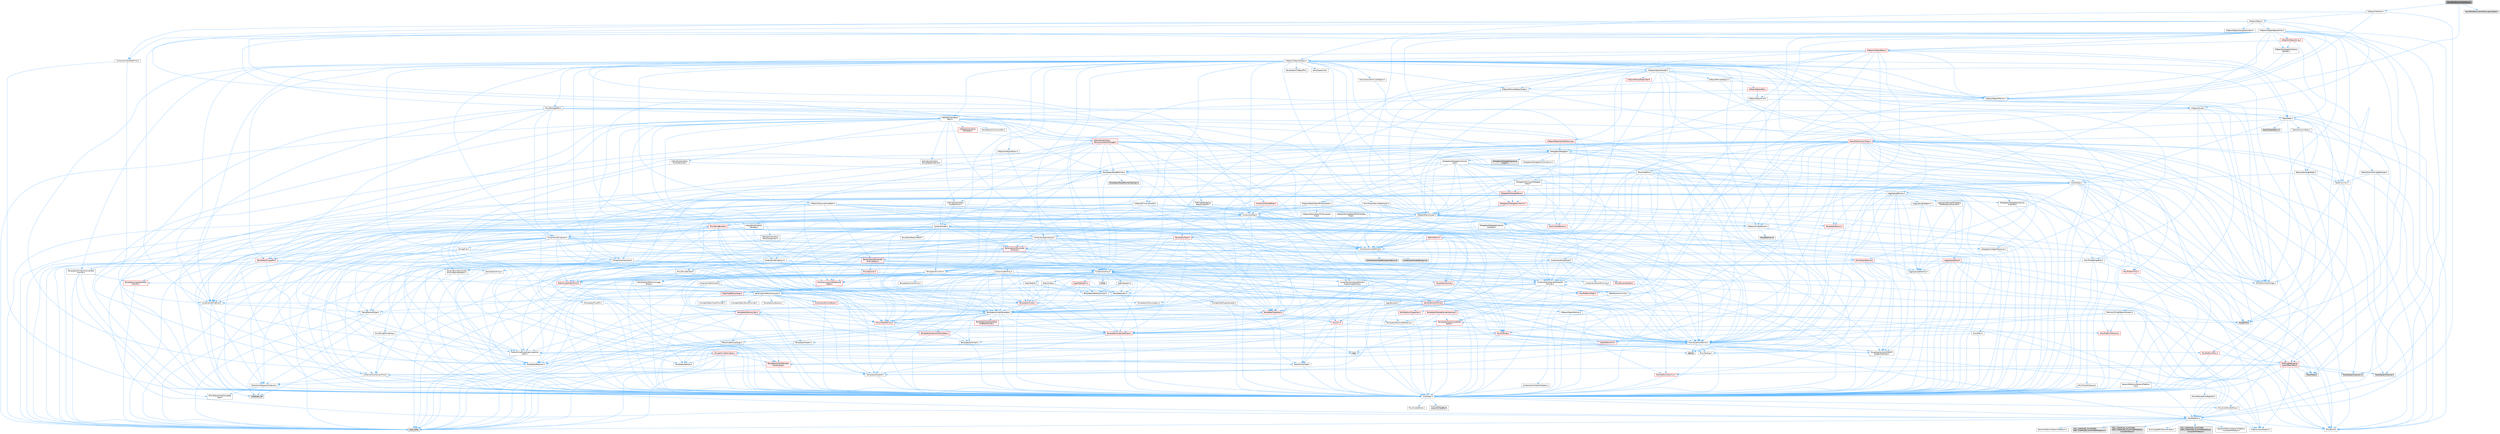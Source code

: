 digraph "NavPathObserverInterface.h"
{
 // INTERACTIVE_SVG=YES
 // LATEX_PDF_SIZE
  bgcolor="transparent";
  edge [fontname=Helvetica,fontsize=10,labelfontname=Helvetica,labelfontsize=10];
  node [fontname=Helvetica,fontsize=10,shape=box,height=0.2,width=0.4];
  Node1 [id="Node000001",label="NavPathObserverInterface.h",height=0.2,width=0.4,color="gray40", fillcolor="grey60", style="filled", fontcolor="black",tooltip=" "];
  Node1 -> Node2 [id="edge1_Node000001_Node000002",color="steelblue1",style="solid",tooltip=" "];
  Node2 [id="Node000002",label="UObject/ObjectMacros.h",height=0.2,width=0.4,color="grey40", fillcolor="white", style="filled",URL="$d8/d8d/ObjectMacros_8h.html",tooltip=" "];
  Node2 -> Node3 [id="edge2_Node000002_Node000003",color="steelblue1",style="solid",tooltip=" "];
  Node3 [id="Node000003",label="Misc/EnumClassFlags.h",height=0.2,width=0.4,color="grey40", fillcolor="white", style="filled",URL="$d8/de7/EnumClassFlags_8h.html",tooltip=" "];
  Node2 -> Node4 [id="edge3_Node000002_Node000004",color="steelblue1",style="solid",tooltip=" "];
  Node4 [id="Node000004",label="UObject/Script.h",height=0.2,width=0.4,color="grey40", fillcolor="white", style="filled",URL="$de/dc6/Script_8h.html",tooltip=" "];
  Node4 -> Node5 [id="edge4_Node000004_Node000005",color="steelblue1",style="solid",tooltip=" "];
  Node5 [id="Node000005",label="Delegates/Delegate.h",height=0.2,width=0.4,color="grey40", fillcolor="white", style="filled",URL="$d4/d80/Delegate_8h.html",tooltip=" "];
  Node5 -> Node6 [id="edge5_Node000005_Node000006",color="steelblue1",style="solid",tooltip=" "];
  Node6 [id="Node000006",label="CoreTypes.h",height=0.2,width=0.4,color="grey40", fillcolor="white", style="filled",URL="$dc/dec/CoreTypes_8h.html",tooltip=" "];
  Node6 -> Node7 [id="edge6_Node000006_Node000007",color="steelblue1",style="solid",tooltip=" "];
  Node7 [id="Node000007",label="HAL/Platform.h",height=0.2,width=0.4,color="grey40", fillcolor="white", style="filled",URL="$d9/dd0/Platform_8h.html",tooltip=" "];
  Node7 -> Node8 [id="edge7_Node000007_Node000008",color="steelblue1",style="solid",tooltip=" "];
  Node8 [id="Node000008",label="Misc/Build.h",height=0.2,width=0.4,color="grey40", fillcolor="white", style="filled",URL="$d3/dbb/Build_8h.html",tooltip=" "];
  Node7 -> Node9 [id="edge8_Node000007_Node000009",color="steelblue1",style="solid",tooltip=" "];
  Node9 [id="Node000009",label="Misc/LargeWorldCoordinates.h",height=0.2,width=0.4,color="grey40", fillcolor="white", style="filled",URL="$d2/dcb/LargeWorldCoordinates_8h.html",tooltip=" "];
  Node7 -> Node10 [id="edge9_Node000007_Node000010",color="steelblue1",style="solid",tooltip=" "];
  Node10 [id="Node000010",label="type_traits",height=0.2,width=0.4,color="grey60", fillcolor="#E0E0E0", style="filled",tooltip=" "];
  Node7 -> Node11 [id="edge10_Node000007_Node000011",color="steelblue1",style="solid",tooltip=" "];
  Node11 [id="Node000011",label="PreprocessorHelpers.h",height=0.2,width=0.4,color="grey40", fillcolor="white", style="filled",URL="$db/ddb/PreprocessorHelpers_8h.html",tooltip=" "];
  Node7 -> Node12 [id="edge11_Node000007_Node000012",color="steelblue1",style="solid",tooltip=" "];
  Node12 [id="Node000012",label="UBT_COMPILED_PLATFORM\l/UBT_COMPILED_PLATFORMPlatform\lCompilerPreSetup.h",height=0.2,width=0.4,color="grey60", fillcolor="#E0E0E0", style="filled",tooltip=" "];
  Node7 -> Node13 [id="edge12_Node000007_Node000013",color="steelblue1",style="solid",tooltip=" "];
  Node13 [id="Node000013",label="GenericPlatform/GenericPlatform\lCompilerPreSetup.h",height=0.2,width=0.4,color="grey40", fillcolor="white", style="filled",URL="$d9/dc8/GenericPlatformCompilerPreSetup_8h.html",tooltip=" "];
  Node7 -> Node14 [id="edge13_Node000007_Node000014",color="steelblue1",style="solid",tooltip=" "];
  Node14 [id="Node000014",label="GenericPlatform/GenericPlatform.h",height=0.2,width=0.4,color="grey40", fillcolor="white", style="filled",URL="$d6/d84/GenericPlatform_8h.html",tooltip=" "];
  Node7 -> Node15 [id="edge14_Node000007_Node000015",color="steelblue1",style="solid",tooltip=" "];
  Node15 [id="Node000015",label="UBT_COMPILED_PLATFORM\l/UBT_COMPILED_PLATFORMPlatform.h",height=0.2,width=0.4,color="grey60", fillcolor="#E0E0E0", style="filled",tooltip=" "];
  Node7 -> Node16 [id="edge15_Node000007_Node000016",color="steelblue1",style="solid",tooltip=" "];
  Node16 [id="Node000016",label="UBT_COMPILED_PLATFORM\l/UBT_COMPILED_PLATFORMPlatform\lCompilerSetup.h",height=0.2,width=0.4,color="grey60", fillcolor="#E0E0E0", style="filled",tooltip=" "];
  Node6 -> Node17 [id="edge16_Node000006_Node000017",color="steelblue1",style="solid",tooltip=" "];
  Node17 [id="Node000017",label="ProfilingDebugging\l/UMemoryDefines.h",height=0.2,width=0.4,color="grey40", fillcolor="white", style="filled",URL="$d2/da2/UMemoryDefines_8h.html",tooltip=" "];
  Node6 -> Node18 [id="edge17_Node000006_Node000018",color="steelblue1",style="solid",tooltip=" "];
  Node18 [id="Node000018",label="Misc/CoreMiscDefines.h",height=0.2,width=0.4,color="grey40", fillcolor="white", style="filled",URL="$da/d38/CoreMiscDefines_8h.html",tooltip=" "];
  Node18 -> Node7 [id="edge18_Node000018_Node000007",color="steelblue1",style="solid",tooltip=" "];
  Node18 -> Node11 [id="edge19_Node000018_Node000011",color="steelblue1",style="solid",tooltip=" "];
  Node6 -> Node19 [id="edge20_Node000006_Node000019",color="steelblue1",style="solid",tooltip=" "];
  Node19 [id="Node000019",label="Misc/CoreDefines.h",height=0.2,width=0.4,color="grey40", fillcolor="white", style="filled",URL="$d3/dd2/CoreDefines_8h.html",tooltip=" "];
  Node5 -> Node20 [id="edge21_Node000005_Node000020",color="steelblue1",style="solid",tooltip=" "];
  Node20 [id="Node000020",label="Misc/AssertionMacros.h",height=0.2,width=0.4,color="grey40", fillcolor="white", style="filled",URL="$d0/dfa/AssertionMacros_8h.html",tooltip=" "];
  Node20 -> Node6 [id="edge22_Node000020_Node000006",color="steelblue1",style="solid",tooltip=" "];
  Node20 -> Node7 [id="edge23_Node000020_Node000007",color="steelblue1",style="solid",tooltip=" "];
  Node20 -> Node21 [id="edge24_Node000020_Node000021",color="steelblue1",style="solid",tooltip=" "];
  Node21 [id="Node000021",label="HAL/PlatformMisc.h",height=0.2,width=0.4,color="red", fillcolor="#FFF0F0", style="filled",URL="$d0/df5/PlatformMisc_8h.html",tooltip=" "];
  Node21 -> Node6 [id="edge25_Node000021_Node000006",color="steelblue1",style="solid",tooltip=" "];
  Node21 -> Node48 [id="edge26_Node000021_Node000048",color="steelblue1",style="solid",tooltip=" "];
  Node48 [id="Node000048",label="ProfilingDebugging\l/CpuProfilerTrace.h",height=0.2,width=0.4,color="red", fillcolor="#FFF0F0", style="filled",URL="$da/dcb/CpuProfilerTrace_8h.html",tooltip=" "];
  Node48 -> Node6 [id="edge27_Node000048_Node000006",color="steelblue1",style="solid",tooltip=" "];
  Node48 -> Node29 [id="edge28_Node000048_Node000029",color="steelblue1",style="solid",tooltip=" "];
  Node29 [id="Node000029",label="Containers/ContainersFwd.h",height=0.2,width=0.4,color="grey40", fillcolor="white", style="filled",URL="$d4/d0a/ContainersFwd_8h.html",tooltip=" "];
  Node29 -> Node7 [id="edge29_Node000029_Node000007",color="steelblue1",style="solid",tooltip=" "];
  Node29 -> Node6 [id="edge30_Node000029_Node000006",color="steelblue1",style="solid",tooltip=" "];
  Node29 -> Node26 [id="edge31_Node000029_Node000026",color="steelblue1",style="solid",tooltip=" "];
  Node26 [id="Node000026",label="Traits/IsContiguousContainer.h",height=0.2,width=0.4,color="grey40", fillcolor="white", style="filled",URL="$d5/d3c/IsContiguousContainer_8h.html",tooltip=" "];
  Node26 -> Node6 [id="edge32_Node000026_Node000006",color="steelblue1",style="solid",tooltip=" "];
  Node26 -> Node27 [id="edge33_Node000026_Node000027",color="steelblue1",style="solid",tooltip=" "];
  Node27 [id="Node000027",label="Misc/StaticAssertComplete\lType.h",height=0.2,width=0.4,color="grey40", fillcolor="white", style="filled",URL="$d5/d4e/StaticAssertCompleteType_8h.html",tooltip=" "];
  Node26 -> Node25 [id="edge34_Node000026_Node000025",color="steelblue1",style="solid",tooltip=" "];
  Node25 [id="Node000025",label="initializer_list",height=0.2,width=0.4,color="grey60", fillcolor="#E0E0E0", style="filled",tooltip=" "];
  Node48 -> Node49 [id="edge35_Node000048_Node000049",color="steelblue1",style="solid",tooltip=" "];
  Node49 [id="Node000049",label="HAL/PlatformAtomics.h",height=0.2,width=0.4,color="red", fillcolor="#FFF0F0", style="filled",URL="$d3/d36/PlatformAtomics_8h.html",tooltip=" "];
  Node49 -> Node6 [id="edge36_Node000049_Node000006",color="steelblue1",style="solid",tooltip=" "];
  Node48 -> Node11 [id="edge37_Node000048_Node000011",color="steelblue1",style="solid",tooltip=" "];
  Node48 -> Node8 [id="edge38_Node000048_Node000008",color="steelblue1",style="solid",tooltip=" "];
  Node48 -> Node53 [id="edge39_Node000048_Node000053",color="steelblue1",style="solid",tooltip=" "];
  Node53 [id="Node000053",label="Trace/Detail/Channel.h",height=0.2,width=0.4,color="grey60", fillcolor="#E0E0E0", style="filled",tooltip=" "];
  Node48 -> Node54 [id="edge40_Node000048_Node000054",color="steelblue1",style="solid",tooltip=" "];
  Node54 [id="Node000054",label="Trace/Detail/Channel.inl",height=0.2,width=0.4,color="grey60", fillcolor="#E0E0E0", style="filled",tooltip=" "];
  Node48 -> Node55 [id="edge41_Node000048_Node000055",color="steelblue1",style="solid",tooltip=" "];
  Node55 [id="Node000055",label="Trace/Trace.h",height=0.2,width=0.4,color="grey60", fillcolor="#E0E0E0", style="filled",tooltip=" "];
  Node20 -> Node11 [id="edge42_Node000020_Node000011",color="steelblue1",style="solid",tooltip=" "];
  Node20 -> Node56 [id="edge43_Node000020_Node000056",color="steelblue1",style="solid",tooltip=" "];
  Node56 [id="Node000056",label="Templates/EnableIf.h",height=0.2,width=0.4,color="grey40", fillcolor="white", style="filled",URL="$d7/d60/EnableIf_8h.html",tooltip=" "];
  Node56 -> Node6 [id="edge44_Node000056_Node000006",color="steelblue1",style="solid",tooltip=" "];
  Node20 -> Node57 [id="edge45_Node000020_Node000057",color="steelblue1",style="solid",tooltip=" "];
  Node57 [id="Node000057",label="Templates/IsArrayOrRefOf\lTypeByPredicate.h",height=0.2,width=0.4,color="grey40", fillcolor="white", style="filled",URL="$d6/da1/IsArrayOrRefOfTypeByPredicate_8h.html",tooltip=" "];
  Node57 -> Node6 [id="edge46_Node000057_Node000006",color="steelblue1",style="solid",tooltip=" "];
  Node20 -> Node58 [id="edge47_Node000020_Node000058",color="steelblue1",style="solid",tooltip=" "];
  Node58 [id="Node000058",label="Templates/IsValidVariadic\lFunctionArg.h",height=0.2,width=0.4,color="red", fillcolor="#FFF0F0", style="filled",URL="$d0/dc8/IsValidVariadicFunctionArg_8h.html",tooltip=" "];
  Node58 -> Node6 [id="edge48_Node000058_Node000006",color="steelblue1",style="solid",tooltip=" "];
  Node58 -> Node10 [id="edge49_Node000058_Node000010",color="steelblue1",style="solid",tooltip=" "];
  Node20 -> Node60 [id="edge50_Node000020_Node000060",color="steelblue1",style="solid",tooltip=" "];
  Node60 [id="Node000060",label="Traits/IsCharEncodingCompatible\lWith.h",height=0.2,width=0.4,color="grey40", fillcolor="white", style="filled",URL="$df/dd1/IsCharEncodingCompatibleWith_8h.html",tooltip=" "];
  Node60 -> Node10 [id="edge51_Node000060_Node000010",color="steelblue1",style="solid",tooltip=" "];
  Node60 -> Node61 [id="edge52_Node000060_Node000061",color="steelblue1",style="solid",tooltip=" "];
  Node61 [id="Node000061",label="Traits/IsCharType.h",height=0.2,width=0.4,color="grey40", fillcolor="white", style="filled",URL="$db/d51/IsCharType_8h.html",tooltip=" "];
  Node61 -> Node6 [id="edge53_Node000061_Node000006",color="steelblue1",style="solid",tooltip=" "];
  Node20 -> Node62 [id="edge54_Node000020_Node000062",color="steelblue1",style="solid",tooltip=" "];
  Node62 [id="Node000062",label="Misc/VarArgs.h",height=0.2,width=0.4,color="grey40", fillcolor="white", style="filled",URL="$d5/d6f/VarArgs_8h.html",tooltip=" "];
  Node62 -> Node6 [id="edge55_Node000062_Node000006",color="steelblue1",style="solid",tooltip=" "];
  Node20 -> Node63 [id="edge56_Node000020_Node000063",color="steelblue1",style="solid",tooltip=" "];
  Node63 [id="Node000063",label="String/FormatStringSan.h",height=0.2,width=0.4,color="red", fillcolor="#FFF0F0", style="filled",URL="$d3/d8b/FormatStringSan_8h.html",tooltip=" "];
  Node63 -> Node10 [id="edge57_Node000063_Node000010",color="steelblue1",style="solid",tooltip=" "];
  Node63 -> Node6 [id="edge58_Node000063_Node000006",color="steelblue1",style="solid",tooltip=" "];
  Node63 -> Node64 [id="edge59_Node000063_Node000064",color="steelblue1",style="solid",tooltip=" "];
  Node64 [id="Node000064",label="Templates/Requires.h",height=0.2,width=0.4,color="grey40", fillcolor="white", style="filled",URL="$dc/d96/Requires_8h.html",tooltip=" "];
  Node64 -> Node56 [id="edge60_Node000064_Node000056",color="steelblue1",style="solid",tooltip=" "];
  Node64 -> Node10 [id="edge61_Node000064_Node000010",color="steelblue1",style="solid",tooltip=" "];
  Node63 -> Node65 [id="edge62_Node000063_Node000065",color="steelblue1",style="solid",tooltip=" "];
  Node65 [id="Node000065",label="Templates/Identity.h",height=0.2,width=0.4,color="grey40", fillcolor="white", style="filled",URL="$d0/dd5/Identity_8h.html",tooltip=" "];
  Node63 -> Node58 [id="edge63_Node000063_Node000058",color="steelblue1",style="solid",tooltip=" "];
  Node63 -> Node61 [id="edge64_Node000063_Node000061",color="steelblue1",style="solid",tooltip=" "];
  Node63 -> Node29 [id="edge65_Node000063_Node000029",color="steelblue1",style="solid",tooltip=" "];
  Node20 -> Node69 [id="edge66_Node000020_Node000069",color="steelblue1",style="solid",tooltip=" "];
  Node69 [id="Node000069",label="atomic",height=0.2,width=0.4,color="grey60", fillcolor="#E0E0E0", style="filled",tooltip=" "];
  Node5 -> Node70 [id="edge67_Node000005_Node000070",color="steelblue1",style="solid",tooltip=" "];
  Node70 [id="Node000070",label="UObject/NameTypes.h",height=0.2,width=0.4,color="grey40", fillcolor="white", style="filled",URL="$d6/d35/NameTypes_8h.html",tooltip=" "];
  Node70 -> Node6 [id="edge68_Node000070_Node000006",color="steelblue1",style="solid",tooltip=" "];
  Node70 -> Node20 [id="edge69_Node000070_Node000020",color="steelblue1",style="solid",tooltip=" "];
  Node70 -> Node71 [id="edge70_Node000070_Node000071",color="steelblue1",style="solid",tooltip=" "];
  Node71 [id="Node000071",label="HAL/UnrealMemory.h",height=0.2,width=0.4,color="red", fillcolor="#FFF0F0", style="filled",URL="$d9/d96/UnrealMemory_8h.html",tooltip=" "];
  Node71 -> Node6 [id="edge71_Node000071_Node000006",color="steelblue1",style="solid",tooltip=" "];
  Node71 -> Node88 [id="edge72_Node000071_Node000088",color="steelblue1",style="solid",tooltip=" "];
  Node88 [id="Node000088",label="HAL/PlatformMemory.h",height=0.2,width=0.4,color="red", fillcolor="#FFF0F0", style="filled",URL="$de/d68/PlatformMemory_8h.html",tooltip=" "];
  Node88 -> Node6 [id="edge73_Node000088_Node000006",color="steelblue1",style="solid",tooltip=" "];
  Node71 -> Node91 [id="edge74_Node000071_Node000091",color="steelblue1",style="solid",tooltip=" "];
  Node91 [id="Node000091",label="Templates/IsPointer.h",height=0.2,width=0.4,color="grey40", fillcolor="white", style="filled",URL="$d7/d05/IsPointer_8h.html",tooltip=" "];
  Node91 -> Node6 [id="edge75_Node000091_Node000006",color="steelblue1",style="solid",tooltip=" "];
  Node70 -> Node92 [id="edge76_Node000070_Node000092",color="steelblue1",style="solid",tooltip=" "];
  Node92 [id="Node000092",label="Templates/UnrealTypeTraits.h",height=0.2,width=0.4,color="red", fillcolor="#FFF0F0", style="filled",URL="$d2/d2d/UnrealTypeTraits_8h.html",tooltip=" "];
  Node92 -> Node6 [id="edge77_Node000092_Node000006",color="steelblue1",style="solid",tooltip=" "];
  Node92 -> Node91 [id="edge78_Node000092_Node000091",color="steelblue1",style="solid",tooltip=" "];
  Node92 -> Node20 [id="edge79_Node000092_Node000020",color="steelblue1",style="solid",tooltip=" "];
  Node92 -> Node56 [id="edge80_Node000092_Node000056",color="steelblue1",style="solid",tooltip=" "];
  Node92 -> Node94 [id="edge81_Node000092_Node000094",color="steelblue1",style="solid",tooltip=" "];
  Node94 [id="Node000094",label="Templates/Models.h",height=0.2,width=0.4,color="grey40", fillcolor="white", style="filled",URL="$d3/d0c/Models_8h.html",tooltip=" "];
  Node94 -> Node65 [id="edge82_Node000094_Node000065",color="steelblue1",style="solid",tooltip=" "];
  Node70 -> Node97 [id="edge83_Node000070_Node000097",color="steelblue1",style="solid",tooltip=" "];
  Node97 [id="Node000097",label="Templates/UnrealTemplate.h",height=0.2,width=0.4,color="grey40", fillcolor="white", style="filled",URL="$d4/d24/UnrealTemplate_8h.html",tooltip=" "];
  Node97 -> Node6 [id="edge84_Node000097_Node000006",color="steelblue1",style="solid",tooltip=" "];
  Node97 -> Node91 [id="edge85_Node000097_Node000091",color="steelblue1",style="solid",tooltip=" "];
  Node97 -> Node71 [id="edge86_Node000097_Node000071",color="steelblue1",style="solid",tooltip=" "];
  Node97 -> Node98 [id="edge87_Node000097_Node000098",color="steelblue1",style="solid",tooltip=" "];
  Node98 [id="Node000098",label="Templates/CopyQualifiers\lAndRefsFromTo.h",height=0.2,width=0.4,color="red", fillcolor="#FFF0F0", style="filled",URL="$d3/db3/CopyQualifiersAndRefsFromTo_8h.html",tooltip=" "];
  Node97 -> Node92 [id="edge88_Node000097_Node000092",color="steelblue1",style="solid",tooltip=" "];
  Node97 -> Node100 [id="edge89_Node000097_Node000100",color="steelblue1",style="solid",tooltip=" "];
  Node100 [id="Node000100",label="Templates/RemoveReference.h",height=0.2,width=0.4,color="grey40", fillcolor="white", style="filled",URL="$da/dbe/RemoveReference_8h.html",tooltip=" "];
  Node100 -> Node6 [id="edge90_Node000100_Node000006",color="steelblue1",style="solid",tooltip=" "];
  Node97 -> Node64 [id="edge91_Node000097_Node000064",color="steelblue1",style="solid",tooltip=" "];
  Node97 -> Node101 [id="edge92_Node000097_Node000101",color="steelblue1",style="solid",tooltip=" "];
  Node101 [id="Node000101",label="Templates/TypeCompatible\lBytes.h",height=0.2,width=0.4,color="red", fillcolor="#FFF0F0", style="filled",URL="$df/d0a/TypeCompatibleBytes_8h.html",tooltip=" "];
  Node101 -> Node6 [id="edge93_Node000101_Node000006",color="steelblue1",style="solid",tooltip=" "];
  Node101 -> Node34 [id="edge94_Node000101_Node000034",color="steelblue1",style="solid",tooltip=" "];
  Node34 [id="Node000034",label="new",height=0.2,width=0.4,color="grey60", fillcolor="#E0E0E0", style="filled",tooltip=" "];
  Node101 -> Node10 [id="edge95_Node000101_Node000010",color="steelblue1",style="solid",tooltip=" "];
  Node97 -> Node65 [id="edge96_Node000097_Node000065",color="steelblue1",style="solid",tooltip=" "];
  Node97 -> Node26 [id="edge97_Node000097_Node000026",color="steelblue1",style="solid",tooltip=" "];
  Node97 -> Node102 [id="edge98_Node000097_Node000102",color="steelblue1",style="solid",tooltip=" "];
  Node102 [id="Node000102",label="Traits/UseBitwiseSwap.h",height=0.2,width=0.4,color="grey40", fillcolor="white", style="filled",URL="$db/df3/UseBitwiseSwap_8h.html",tooltip=" "];
  Node102 -> Node6 [id="edge99_Node000102_Node000006",color="steelblue1",style="solid",tooltip=" "];
  Node102 -> Node10 [id="edge100_Node000102_Node000010",color="steelblue1",style="solid",tooltip=" "];
  Node97 -> Node10 [id="edge101_Node000097_Node000010",color="steelblue1",style="solid",tooltip=" "];
  Node70 -> Node103 [id="edge102_Node000070_Node000103",color="steelblue1",style="solid",tooltip=" "];
  Node103 [id="Node000103",label="Containers/UnrealString.h",height=0.2,width=0.4,color="grey40", fillcolor="white", style="filled",URL="$d5/dba/UnrealString_8h.html",tooltip=" "];
  Node103 -> Node104 [id="edge103_Node000103_Node000104",color="steelblue1",style="solid",tooltip=" "];
  Node104 [id="Node000104",label="Containers/UnrealStringIncludes.h.inl",height=0.2,width=0.4,color="grey60", fillcolor="#E0E0E0", style="filled",tooltip=" "];
  Node103 -> Node105 [id="edge104_Node000103_Node000105",color="steelblue1",style="solid",tooltip=" "];
  Node105 [id="Node000105",label="Containers/UnrealString.h.inl",height=0.2,width=0.4,color="grey60", fillcolor="#E0E0E0", style="filled",tooltip=" "];
  Node103 -> Node106 [id="edge105_Node000103_Node000106",color="steelblue1",style="solid",tooltip=" "];
  Node106 [id="Node000106",label="Misc/StringFormatArg.h",height=0.2,width=0.4,color="grey40", fillcolor="white", style="filled",URL="$d2/d16/StringFormatArg_8h.html",tooltip=" "];
  Node106 -> Node29 [id="edge106_Node000106_Node000029",color="steelblue1",style="solid",tooltip=" "];
  Node70 -> Node107 [id="edge107_Node000070_Node000107",color="steelblue1",style="solid",tooltip=" "];
  Node107 [id="Node000107",label="HAL/CriticalSection.h",height=0.2,width=0.4,color="red", fillcolor="#FFF0F0", style="filled",URL="$d6/d90/CriticalSection_8h.html",tooltip=" "];
  Node70 -> Node110 [id="edge108_Node000070_Node000110",color="steelblue1",style="solid",tooltip=" "];
  Node110 [id="Node000110",label="Containers/StringConv.h",height=0.2,width=0.4,color="grey40", fillcolor="white", style="filled",URL="$d3/ddf/StringConv_8h.html",tooltip=" "];
  Node110 -> Node6 [id="edge109_Node000110_Node000006",color="steelblue1",style="solid",tooltip=" "];
  Node110 -> Node20 [id="edge110_Node000110_Node000020",color="steelblue1",style="solid",tooltip=" "];
  Node110 -> Node111 [id="edge111_Node000110_Node000111",color="steelblue1",style="solid",tooltip=" "];
  Node111 [id="Node000111",label="Containers/ContainerAllocation\lPolicies.h",height=0.2,width=0.4,color="grey40", fillcolor="white", style="filled",URL="$d7/dff/ContainerAllocationPolicies_8h.html",tooltip=" "];
  Node111 -> Node6 [id="edge112_Node000111_Node000006",color="steelblue1",style="solid",tooltip=" "];
  Node111 -> Node112 [id="edge113_Node000111_Node000112",color="steelblue1",style="solid",tooltip=" "];
  Node112 [id="Node000112",label="Containers/ContainerHelpers.h",height=0.2,width=0.4,color="grey40", fillcolor="white", style="filled",URL="$d7/d33/ContainerHelpers_8h.html",tooltip=" "];
  Node112 -> Node6 [id="edge114_Node000112_Node000006",color="steelblue1",style="solid",tooltip=" "];
  Node111 -> Node111 [id="edge115_Node000111_Node000111",color="steelblue1",style="solid",tooltip=" "];
  Node111 -> Node113 [id="edge116_Node000111_Node000113",color="steelblue1",style="solid",tooltip=" "];
  Node113 [id="Node000113",label="HAL/PlatformMath.h",height=0.2,width=0.4,color="red", fillcolor="#FFF0F0", style="filled",URL="$dc/d53/PlatformMath_8h.html",tooltip=" "];
  Node113 -> Node6 [id="edge117_Node000113_Node000006",color="steelblue1",style="solid",tooltip=" "];
  Node111 -> Node71 [id="edge118_Node000111_Node000071",color="steelblue1",style="solid",tooltip=" "];
  Node111 -> Node43 [id="edge119_Node000111_Node000043",color="steelblue1",style="solid",tooltip=" "];
  Node43 [id="Node000043",label="Math/NumericLimits.h",height=0.2,width=0.4,color="grey40", fillcolor="white", style="filled",URL="$df/d1b/NumericLimits_8h.html",tooltip=" "];
  Node43 -> Node6 [id="edge120_Node000043_Node000006",color="steelblue1",style="solid",tooltip=" "];
  Node111 -> Node20 [id="edge121_Node000111_Node000020",color="steelblue1",style="solid",tooltip=" "];
  Node111 -> Node121 [id="edge122_Node000111_Node000121",color="steelblue1",style="solid",tooltip=" "];
  Node121 [id="Node000121",label="Templates/IsPolymorphic.h",height=0.2,width=0.4,color="grey40", fillcolor="white", style="filled",URL="$dc/d20/IsPolymorphic_8h.html",tooltip=" "];
  Node111 -> Node122 [id="edge123_Node000111_Node000122",color="steelblue1",style="solid",tooltip=" "];
  Node122 [id="Node000122",label="Templates/MemoryOps.h",height=0.2,width=0.4,color="red", fillcolor="#FFF0F0", style="filled",URL="$db/dea/MemoryOps_8h.html",tooltip=" "];
  Node122 -> Node6 [id="edge124_Node000122_Node000006",color="steelblue1",style="solid",tooltip=" "];
  Node122 -> Node71 [id="edge125_Node000122_Node000071",color="steelblue1",style="solid",tooltip=" "];
  Node122 -> Node64 [id="edge126_Node000122_Node000064",color="steelblue1",style="solid",tooltip=" "];
  Node122 -> Node92 [id="edge127_Node000122_Node000092",color="steelblue1",style="solid",tooltip=" "];
  Node122 -> Node102 [id="edge128_Node000122_Node000102",color="steelblue1",style="solid",tooltip=" "];
  Node122 -> Node34 [id="edge129_Node000122_Node000034",color="steelblue1",style="solid",tooltip=" "];
  Node122 -> Node10 [id="edge130_Node000122_Node000010",color="steelblue1",style="solid",tooltip=" "];
  Node111 -> Node101 [id="edge131_Node000111_Node000101",color="steelblue1",style="solid",tooltip=" "];
  Node111 -> Node10 [id="edge132_Node000111_Node000010",color="steelblue1",style="solid",tooltip=" "];
  Node110 -> Node123 [id="edge133_Node000110_Node000123",color="steelblue1",style="solid",tooltip=" "];
  Node123 [id="Node000123",label="Containers/Array.h",height=0.2,width=0.4,color="grey40", fillcolor="white", style="filled",URL="$df/dd0/Array_8h.html",tooltip=" "];
  Node123 -> Node6 [id="edge134_Node000123_Node000006",color="steelblue1",style="solid",tooltip=" "];
  Node123 -> Node20 [id="edge135_Node000123_Node000020",color="steelblue1",style="solid",tooltip=" "];
  Node123 -> Node124 [id="edge136_Node000123_Node000124",color="steelblue1",style="solid",tooltip=" "];
  Node124 [id="Node000124",label="Misc/IntrusiveUnsetOptional\lState.h",height=0.2,width=0.4,color="red", fillcolor="#FFF0F0", style="filled",URL="$d2/d0a/IntrusiveUnsetOptionalState_8h.html",tooltip=" "];
  Node123 -> Node126 [id="edge137_Node000123_Node000126",color="steelblue1",style="solid",tooltip=" "];
  Node126 [id="Node000126",label="Misc/ReverseIterate.h",height=0.2,width=0.4,color="red", fillcolor="#FFF0F0", style="filled",URL="$db/de3/ReverseIterate_8h.html",tooltip=" "];
  Node126 -> Node7 [id="edge138_Node000126_Node000007",color="steelblue1",style="solid",tooltip=" "];
  Node123 -> Node71 [id="edge139_Node000123_Node000071",color="steelblue1",style="solid",tooltip=" "];
  Node123 -> Node92 [id="edge140_Node000123_Node000092",color="steelblue1",style="solid",tooltip=" "];
  Node123 -> Node97 [id="edge141_Node000123_Node000097",color="steelblue1",style="solid",tooltip=" "];
  Node123 -> Node128 [id="edge142_Node000123_Node000128",color="steelblue1",style="solid",tooltip=" "];
  Node128 [id="Node000128",label="Containers/AllowShrinking.h",height=0.2,width=0.4,color="grey40", fillcolor="white", style="filled",URL="$d7/d1a/AllowShrinking_8h.html",tooltip=" "];
  Node128 -> Node6 [id="edge143_Node000128_Node000006",color="steelblue1",style="solid",tooltip=" "];
  Node123 -> Node111 [id="edge144_Node000123_Node000111",color="steelblue1",style="solid",tooltip=" "];
  Node123 -> Node129 [id="edge145_Node000123_Node000129",color="steelblue1",style="solid",tooltip=" "];
  Node129 [id="Node000129",label="Containers/ContainerElement\lTypeCompatibility.h",height=0.2,width=0.4,color="grey40", fillcolor="white", style="filled",URL="$df/ddf/ContainerElementTypeCompatibility_8h.html",tooltip=" "];
  Node129 -> Node6 [id="edge146_Node000129_Node000006",color="steelblue1",style="solid",tooltip=" "];
  Node129 -> Node92 [id="edge147_Node000129_Node000092",color="steelblue1",style="solid",tooltip=" "];
  Node123 -> Node130 [id="edge148_Node000123_Node000130",color="steelblue1",style="solid",tooltip=" "];
  Node130 [id="Node000130",label="Serialization/Archive.h",height=0.2,width=0.4,color="red", fillcolor="#FFF0F0", style="filled",URL="$d7/d3b/Archive_8h.html",tooltip=" "];
  Node130 -> Node6 [id="edge149_Node000130_Node000006",color="steelblue1",style="solid",tooltip=" "];
  Node130 -> Node131 [id="edge150_Node000130_Node000131",color="steelblue1",style="solid",tooltip=" "];
  Node131 [id="Node000131",label="HAL/PlatformProperties.h",height=0.2,width=0.4,color="red", fillcolor="#FFF0F0", style="filled",URL="$d9/db0/PlatformProperties_8h.html",tooltip=" "];
  Node131 -> Node6 [id="edge151_Node000131_Node000006",color="steelblue1",style="solid",tooltip=" "];
  Node130 -> Node20 [id="edge152_Node000130_Node000020",color="steelblue1",style="solid",tooltip=" "];
  Node130 -> Node8 [id="edge153_Node000130_Node000008",color="steelblue1",style="solid",tooltip=" "];
  Node130 -> Node62 [id="edge154_Node000130_Node000062",color="steelblue1",style="solid",tooltip=" "];
  Node130 -> Node56 [id="edge155_Node000130_Node000056",color="steelblue1",style="solid",tooltip=" "];
  Node130 -> Node57 [id="edge156_Node000130_Node000057",color="steelblue1",style="solid",tooltip=" "];
  Node130 -> Node58 [id="edge157_Node000130_Node000058",color="steelblue1",style="solid",tooltip=" "];
  Node130 -> Node97 [id="edge158_Node000130_Node000097",color="steelblue1",style="solid",tooltip=" "];
  Node130 -> Node60 [id="edge159_Node000130_Node000060",color="steelblue1",style="solid",tooltip=" "];
  Node130 -> Node139 [id="edge160_Node000130_Node000139",color="steelblue1",style="solid",tooltip=" "];
  Node139 [id="Node000139",label="UObject/ObjectVersion.h",height=0.2,width=0.4,color="grey40", fillcolor="white", style="filled",URL="$da/d63/ObjectVersion_8h.html",tooltip=" "];
  Node139 -> Node6 [id="edge161_Node000139_Node000006",color="steelblue1",style="solid",tooltip=" "];
  Node123 -> Node140 [id="edge162_Node000123_Node000140",color="steelblue1",style="solid",tooltip=" "];
  Node140 [id="Node000140",label="Serialization/MemoryImage\lWriter.h",height=0.2,width=0.4,color="grey40", fillcolor="white", style="filled",URL="$d0/d08/MemoryImageWriter_8h.html",tooltip=" "];
  Node140 -> Node6 [id="edge163_Node000140_Node000006",color="steelblue1",style="solid",tooltip=" "];
  Node140 -> Node141 [id="edge164_Node000140_Node000141",color="steelblue1",style="solid",tooltip=" "];
  Node141 [id="Node000141",label="Serialization/MemoryLayout.h",height=0.2,width=0.4,color="grey40", fillcolor="white", style="filled",URL="$d7/d66/MemoryLayout_8h.html",tooltip=" "];
  Node141 -> Node142 [id="edge165_Node000141_Node000142",color="steelblue1",style="solid",tooltip=" "];
  Node142 [id="Node000142",label="Concepts/StaticClassProvider.h",height=0.2,width=0.4,color="grey40", fillcolor="white", style="filled",URL="$dd/d83/StaticClassProvider_8h.html",tooltip=" "];
  Node141 -> Node143 [id="edge166_Node000141_Node000143",color="steelblue1",style="solid",tooltip=" "];
  Node143 [id="Node000143",label="Concepts/StaticStructProvider.h",height=0.2,width=0.4,color="grey40", fillcolor="white", style="filled",URL="$d5/d77/StaticStructProvider_8h.html",tooltip=" "];
  Node141 -> Node144 [id="edge167_Node000141_Node000144",color="steelblue1",style="solid",tooltip=" "];
  Node144 [id="Node000144",label="Containers/EnumAsByte.h",height=0.2,width=0.4,color="red", fillcolor="#FFF0F0", style="filled",URL="$d6/d9a/EnumAsByte_8h.html",tooltip=" "];
  Node144 -> Node6 [id="edge168_Node000144_Node000006",color="steelblue1",style="solid",tooltip=" "];
  Node144 -> Node145 [id="edge169_Node000144_Node000145",color="steelblue1",style="solid",tooltip=" "];
  Node145 [id="Node000145",label="Templates/TypeHash.h",height=0.2,width=0.4,color="red", fillcolor="#FFF0F0", style="filled",URL="$d1/d62/TypeHash_8h.html",tooltip=" "];
  Node145 -> Node6 [id="edge170_Node000145_Node000006",color="steelblue1",style="solid",tooltip=" "];
  Node145 -> Node64 [id="edge171_Node000145_Node000064",color="steelblue1",style="solid",tooltip=" "];
  Node145 -> Node146 [id="edge172_Node000145_Node000146",color="steelblue1",style="solid",tooltip=" "];
  Node146 [id="Node000146",label="Misc/Crc.h",height=0.2,width=0.4,color="red", fillcolor="#FFF0F0", style="filled",URL="$d4/dd2/Crc_8h.html",tooltip=" "];
  Node146 -> Node6 [id="edge173_Node000146_Node000006",color="steelblue1",style="solid",tooltip=" "];
  Node146 -> Node20 [id="edge174_Node000146_Node000020",color="steelblue1",style="solid",tooltip=" "];
  Node146 -> Node147 [id="edge175_Node000146_Node000147",color="steelblue1",style="solid",tooltip=" "];
  Node147 [id="Node000147",label="Misc/CString.h",height=0.2,width=0.4,color="red", fillcolor="#FFF0F0", style="filled",URL="$d2/d49/CString_8h.html",tooltip=" "];
  Node147 -> Node6 [id="edge176_Node000147_Node000006",color="steelblue1",style="solid",tooltip=" "];
  Node147 -> Node33 [id="edge177_Node000147_Node000033",color="steelblue1",style="solid",tooltip=" "];
  Node33 [id="Node000033",label="HAL/PlatformCrt.h",height=0.2,width=0.4,color="red", fillcolor="#FFF0F0", style="filled",URL="$d8/d75/PlatformCrt_8h.html",tooltip=" "];
  Node33 -> Node34 [id="edge178_Node000033_Node000034",color="steelblue1",style="solid",tooltip=" "];
  Node147 -> Node20 [id="edge179_Node000147_Node000020",color="steelblue1",style="solid",tooltip=" "];
  Node147 -> Node62 [id="edge180_Node000147_Node000062",color="steelblue1",style="solid",tooltip=" "];
  Node147 -> Node57 [id="edge181_Node000147_Node000057",color="steelblue1",style="solid",tooltip=" "];
  Node147 -> Node58 [id="edge182_Node000147_Node000058",color="steelblue1",style="solid",tooltip=" "];
  Node147 -> Node60 [id="edge183_Node000147_Node000060",color="steelblue1",style="solid",tooltip=" "];
  Node146 -> Node92 [id="edge184_Node000146_Node000092",color="steelblue1",style="solid",tooltip=" "];
  Node146 -> Node61 [id="edge185_Node000146_Node000061",color="steelblue1",style="solid",tooltip=" "];
  Node145 -> Node10 [id="edge186_Node000145_Node000010",color="steelblue1",style="solid",tooltip=" "];
  Node141 -> Node23 [id="edge187_Node000141_Node000023",color="steelblue1",style="solid",tooltip=" "];
  Node23 [id="Node000023",label="Containers/StringFwd.h",height=0.2,width=0.4,color="grey40", fillcolor="white", style="filled",URL="$df/d37/StringFwd_8h.html",tooltip=" "];
  Node23 -> Node6 [id="edge188_Node000023_Node000006",color="steelblue1",style="solid",tooltip=" "];
  Node23 -> Node24 [id="edge189_Node000023_Node000024",color="steelblue1",style="solid",tooltip=" "];
  Node24 [id="Node000024",label="Traits/ElementType.h",height=0.2,width=0.4,color="grey40", fillcolor="white", style="filled",URL="$d5/d4f/ElementType_8h.html",tooltip=" "];
  Node24 -> Node7 [id="edge190_Node000024_Node000007",color="steelblue1",style="solid",tooltip=" "];
  Node24 -> Node25 [id="edge191_Node000024_Node000025",color="steelblue1",style="solid",tooltip=" "];
  Node24 -> Node10 [id="edge192_Node000024_Node000010",color="steelblue1",style="solid",tooltip=" "];
  Node23 -> Node26 [id="edge193_Node000023_Node000026",color="steelblue1",style="solid",tooltip=" "];
  Node141 -> Node71 [id="edge194_Node000141_Node000071",color="steelblue1",style="solid",tooltip=" "];
  Node141 -> Node152 [id="edge195_Node000141_Node000152",color="steelblue1",style="solid",tooltip=" "];
  Node152 [id="Node000152",label="Misc/DelayedAutoRegister.h",height=0.2,width=0.4,color="grey40", fillcolor="white", style="filled",URL="$d1/dda/DelayedAutoRegister_8h.html",tooltip=" "];
  Node152 -> Node7 [id="edge196_Node000152_Node000007",color="steelblue1",style="solid",tooltip=" "];
  Node141 -> Node56 [id="edge197_Node000141_Node000056",color="steelblue1",style="solid",tooltip=" "];
  Node141 -> Node153 [id="edge198_Node000141_Node000153",color="steelblue1",style="solid",tooltip=" "];
  Node153 [id="Node000153",label="Templates/IsAbstract.h",height=0.2,width=0.4,color="grey40", fillcolor="white", style="filled",URL="$d8/db7/IsAbstract_8h.html",tooltip=" "];
  Node141 -> Node121 [id="edge199_Node000141_Node000121",color="steelblue1",style="solid",tooltip=" "];
  Node141 -> Node94 [id="edge200_Node000141_Node000094",color="steelblue1",style="solid",tooltip=" "];
  Node141 -> Node97 [id="edge201_Node000141_Node000097",color="steelblue1",style="solid",tooltip=" "];
  Node123 -> Node154 [id="edge202_Node000123_Node000154",color="steelblue1",style="solid",tooltip=" "];
  Node154 [id="Node000154",label="Algo/Heapify.h",height=0.2,width=0.4,color="grey40", fillcolor="white", style="filled",URL="$d0/d2a/Heapify_8h.html",tooltip=" "];
  Node154 -> Node155 [id="edge203_Node000154_Node000155",color="steelblue1",style="solid",tooltip=" "];
  Node155 [id="Node000155",label="Algo/Impl/BinaryHeap.h",height=0.2,width=0.4,color="red", fillcolor="#FFF0F0", style="filled",URL="$d7/da3/Algo_2Impl_2BinaryHeap_8h.html",tooltip=" "];
  Node155 -> Node156 [id="edge204_Node000155_Node000156",color="steelblue1",style="solid",tooltip=" "];
  Node156 [id="Node000156",label="Templates/Invoke.h",height=0.2,width=0.4,color="red", fillcolor="#FFF0F0", style="filled",URL="$d7/deb/Invoke_8h.html",tooltip=" "];
  Node156 -> Node6 [id="edge205_Node000156_Node000006",color="steelblue1",style="solid",tooltip=" "];
  Node156 -> Node97 [id="edge206_Node000156_Node000097",color="steelblue1",style="solid",tooltip=" "];
  Node156 -> Node10 [id="edge207_Node000156_Node000010",color="steelblue1",style="solid",tooltip=" "];
  Node155 -> Node10 [id="edge208_Node000155_Node000010",color="steelblue1",style="solid",tooltip=" "];
  Node154 -> Node160 [id="edge209_Node000154_Node000160",color="steelblue1",style="solid",tooltip=" "];
  Node160 [id="Node000160",label="Templates/IdentityFunctor.h",height=0.2,width=0.4,color="grey40", fillcolor="white", style="filled",URL="$d7/d2e/IdentityFunctor_8h.html",tooltip=" "];
  Node160 -> Node7 [id="edge210_Node000160_Node000007",color="steelblue1",style="solid",tooltip=" "];
  Node154 -> Node156 [id="edge211_Node000154_Node000156",color="steelblue1",style="solid",tooltip=" "];
  Node154 -> Node161 [id="edge212_Node000154_Node000161",color="steelblue1",style="solid",tooltip=" "];
  Node161 [id="Node000161",label="Templates/Less.h",height=0.2,width=0.4,color="grey40", fillcolor="white", style="filled",URL="$de/dc8/Less_8h.html",tooltip=" "];
  Node161 -> Node6 [id="edge213_Node000161_Node000006",color="steelblue1",style="solid",tooltip=" "];
  Node161 -> Node97 [id="edge214_Node000161_Node000097",color="steelblue1",style="solid",tooltip=" "];
  Node154 -> Node97 [id="edge215_Node000154_Node000097",color="steelblue1",style="solid",tooltip=" "];
  Node123 -> Node162 [id="edge216_Node000123_Node000162",color="steelblue1",style="solid",tooltip=" "];
  Node162 [id="Node000162",label="Algo/HeapSort.h",height=0.2,width=0.4,color="grey40", fillcolor="white", style="filled",URL="$d3/d92/HeapSort_8h.html",tooltip=" "];
  Node162 -> Node155 [id="edge217_Node000162_Node000155",color="steelblue1",style="solid",tooltip=" "];
  Node162 -> Node160 [id="edge218_Node000162_Node000160",color="steelblue1",style="solid",tooltip=" "];
  Node162 -> Node161 [id="edge219_Node000162_Node000161",color="steelblue1",style="solid",tooltip=" "];
  Node162 -> Node97 [id="edge220_Node000162_Node000097",color="steelblue1",style="solid",tooltip=" "];
  Node123 -> Node163 [id="edge221_Node000123_Node000163",color="steelblue1",style="solid",tooltip=" "];
  Node163 [id="Node000163",label="Algo/IsHeap.h",height=0.2,width=0.4,color="grey40", fillcolor="white", style="filled",URL="$de/d32/IsHeap_8h.html",tooltip=" "];
  Node163 -> Node155 [id="edge222_Node000163_Node000155",color="steelblue1",style="solid",tooltip=" "];
  Node163 -> Node160 [id="edge223_Node000163_Node000160",color="steelblue1",style="solid",tooltip=" "];
  Node163 -> Node156 [id="edge224_Node000163_Node000156",color="steelblue1",style="solid",tooltip=" "];
  Node163 -> Node161 [id="edge225_Node000163_Node000161",color="steelblue1",style="solid",tooltip=" "];
  Node163 -> Node97 [id="edge226_Node000163_Node000097",color="steelblue1",style="solid",tooltip=" "];
  Node123 -> Node155 [id="edge227_Node000123_Node000155",color="steelblue1",style="solid",tooltip=" "];
  Node123 -> Node164 [id="edge228_Node000123_Node000164",color="steelblue1",style="solid",tooltip=" "];
  Node164 [id="Node000164",label="Algo/StableSort.h",height=0.2,width=0.4,color="red", fillcolor="#FFF0F0", style="filled",URL="$d7/d3c/StableSort_8h.html",tooltip=" "];
  Node164 -> Node160 [id="edge229_Node000164_Node000160",color="steelblue1",style="solid",tooltip=" "];
  Node164 -> Node156 [id="edge230_Node000164_Node000156",color="steelblue1",style="solid",tooltip=" "];
  Node164 -> Node161 [id="edge231_Node000164_Node000161",color="steelblue1",style="solid",tooltip=" "];
  Node164 -> Node97 [id="edge232_Node000164_Node000097",color="steelblue1",style="solid",tooltip=" "];
  Node123 -> Node167 [id="edge233_Node000123_Node000167",color="steelblue1",style="solid",tooltip=" "];
  Node167 [id="Node000167",label="Concepts/GetTypeHashable.h",height=0.2,width=0.4,color="grey40", fillcolor="white", style="filled",URL="$d3/da2/GetTypeHashable_8h.html",tooltip=" "];
  Node167 -> Node6 [id="edge234_Node000167_Node000006",color="steelblue1",style="solid",tooltip=" "];
  Node167 -> Node145 [id="edge235_Node000167_Node000145",color="steelblue1",style="solid",tooltip=" "];
  Node123 -> Node160 [id="edge236_Node000123_Node000160",color="steelblue1",style="solid",tooltip=" "];
  Node123 -> Node156 [id="edge237_Node000123_Node000156",color="steelblue1",style="solid",tooltip=" "];
  Node123 -> Node161 [id="edge238_Node000123_Node000161",color="steelblue1",style="solid",tooltip=" "];
  Node123 -> Node168 [id="edge239_Node000123_Node000168",color="steelblue1",style="solid",tooltip=" "];
  Node168 [id="Node000168",label="Templates/LosesQualifiers\lFromTo.h",height=0.2,width=0.4,color="red", fillcolor="#FFF0F0", style="filled",URL="$d2/db3/LosesQualifiersFromTo_8h.html",tooltip=" "];
  Node168 -> Node10 [id="edge240_Node000168_Node000010",color="steelblue1",style="solid",tooltip=" "];
  Node123 -> Node64 [id="edge241_Node000123_Node000064",color="steelblue1",style="solid",tooltip=" "];
  Node123 -> Node169 [id="edge242_Node000123_Node000169",color="steelblue1",style="solid",tooltip=" "];
  Node169 [id="Node000169",label="Templates/Sorting.h",height=0.2,width=0.4,color="red", fillcolor="#FFF0F0", style="filled",URL="$d3/d9e/Sorting_8h.html",tooltip=" "];
  Node169 -> Node6 [id="edge243_Node000169_Node000006",color="steelblue1",style="solid",tooltip=" "];
  Node169 -> Node113 [id="edge244_Node000169_Node000113",color="steelblue1",style="solid",tooltip=" "];
  Node169 -> Node161 [id="edge245_Node000169_Node000161",color="steelblue1",style="solid",tooltip=" "];
  Node123 -> Node173 [id="edge246_Node000123_Node000173",color="steelblue1",style="solid",tooltip=" "];
  Node173 [id="Node000173",label="Templates/AlignmentTemplates.h",height=0.2,width=0.4,color="red", fillcolor="#FFF0F0", style="filled",URL="$dd/d32/AlignmentTemplates_8h.html",tooltip=" "];
  Node173 -> Node6 [id="edge247_Node000173_Node000006",color="steelblue1",style="solid",tooltip=" "];
  Node173 -> Node91 [id="edge248_Node000173_Node000091",color="steelblue1",style="solid",tooltip=" "];
  Node123 -> Node24 [id="edge249_Node000123_Node000024",color="steelblue1",style="solid",tooltip=" "];
  Node123 -> Node119 [id="edge250_Node000123_Node000119",color="steelblue1",style="solid",tooltip=" "];
  Node119 [id="Node000119",label="limits",height=0.2,width=0.4,color="grey60", fillcolor="#E0E0E0", style="filled",tooltip=" "];
  Node123 -> Node10 [id="edge251_Node000123_Node000010",color="steelblue1",style="solid",tooltip=" "];
  Node110 -> Node147 [id="edge252_Node000110_Node000147",color="steelblue1",style="solid",tooltip=" "];
  Node110 -> Node174 [id="edge253_Node000110_Node000174",color="steelblue1",style="solid",tooltip=" "];
  Node174 [id="Node000174",label="Templates/IsArray.h",height=0.2,width=0.4,color="grey40", fillcolor="white", style="filled",URL="$d8/d8d/IsArray_8h.html",tooltip=" "];
  Node174 -> Node6 [id="edge254_Node000174_Node000006",color="steelblue1",style="solid",tooltip=" "];
  Node110 -> Node97 [id="edge255_Node000110_Node000097",color="steelblue1",style="solid",tooltip=" "];
  Node110 -> Node92 [id="edge256_Node000110_Node000092",color="steelblue1",style="solid",tooltip=" "];
  Node110 -> Node24 [id="edge257_Node000110_Node000024",color="steelblue1",style="solid",tooltip=" "];
  Node110 -> Node60 [id="edge258_Node000110_Node000060",color="steelblue1",style="solid",tooltip=" "];
  Node110 -> Node26 [id="edge259_Node000110_Node000026",color="steelblue1",style="solid",tooltip=" "];
  Node110 -> Node10 [id="edge260_Node000110_Node000010",color="steelblue1",style="solid",tooltip=" "];
  Node70 -> Node23 [id="edge261_Node000070_Node000023",color="steelblue1",style="solid",tooltip=" "];
  Node70 -> Node175 [id="edge262_Node000070_Node000175",color="steelblue1",style="solid",tooltip=" "];
  Node175 [id="Node000175",label="UObject/UnrealNames.h",height=0.2,width=0.4,color="grey40", fillcolor="white", style="filled",URL="$d8/db1/UnrealNames_8h.html",tooltip=" "];
  Node175 -> Node6 [id="edge263_Node000175_Node000006",color="steelblue1",style="solid",tooltip=" "];
  Node175 -> Node176 [id="edge264_Node000175_Node000176",color="steelblue1",style="solid",tooltip=" "];
  Node176 [id="Node000176",label="UnrealNames.inl",height=0.2,width=0.4,color="grey60", fillcolor="#E0E0E0", style="filled",tooltip=" "];
  Node70 -> Node79 [id="edge265_Node000070_Node000079",color="steelblue1",style="solid",tooltip=" "];
  Node79 [id="Node000079",label="Templates/Atomic.h",height=0.2,width=0.4,color="red", fillcolor="#FFF0F0", style="filled",URL="$d3/d91/Atomic_8h.html",tooltip=" "];
  Node79 -> Node69 [id="edge266_Node000079_Node000069",color="steelblue1",style="solid",tooltip=" "];
  Node70 -> Node141 [id="edge267_Node000070_Node000141",color="steelblue1",style="solid",tooltip=" "];
  Node70 -> Node124 [id="edge268_Node000070_Node000124",color="steelblue1",style="solid",tooltip=" "];
  Node70 -> Node177 [id="edge269_Node000070_Node000177",color="steelblue1",style="solid",tooltip=" "];
  Node177 [id="Node000177",label="Misc/StringBuilder.h",height=0.2,width=0.4,color="red", fillcolor="#FFF0F0", style="filled",URL="$d4/d52/StringBuilder_8h.html",tooltip=" "];
  Node177 -> Node23 [id="edge270_Node000177_Node000023",color="steelblue1",style="solid",tooltip=" "];
  Node177 -> Node178 [id="edge271_Node000177_Node000178",color="steelblue1",style="solid",tooltip=" "];
  Node178 [id="Node000178",label="Containers/StringView.h",height=0.2,width=0.4,color="grey40", fillcolor="white", style="filled",URL="$dd/dea/StringView_8h.html",tooltip=" "];
  Node178 -> Node6 [id="edge272_Node000178_Node000006",color="steelblue1",style="solid",tooltip=" "];
  Node178 -> Node23 [id="edge273_Node000178_Node000023",color="steelblue1",style="solid",tooltip=" "];
  Node178 -> Node71 [id="edge274_Node000178_Node000071",color="steelblue1",style="solid",tooltip=" "];
  Node178 -> Node43 [id="edge275_Node000178_Node000043",color="steelblue1",style="solid",tooltip=" "];
  Node178 -> Node172 [id="edge276_Node000178_Node000172",color="steelblue1",style="solid",tooltip=" "];
  Node172 [id="Node000172",label="Math/UnrealMathUtility.h",height=0.2,width=0.4,color="red", fillcolor="#FFF0F0", style="filled",URL="$db/db8/UnrealMathUtility_8h.html",tooltip=" "];
  Node172 -> Node6 [id="edge277_Node000172_Node000006",color="steelblue1",style="solid",tooltip=" "];
  Node172 -> Node20 [id="edge278_Node000172_Node000020",color="steelblue1",style="solid",tooltip=" "];
  Node172 -> Node113 [id="edge279_Node000172_Node000113",color="steelblue1",style="solid",tooltip=" "];
  Node172 -> Node65 [id="edge280_Node000172_Node000065",color="steelblue1",style="solid",tooltip=" "];
  Node172 -> Node64 [id="edge281_Node000172_Node000064",color="steelblue1",style="solid",tooltip=" "];
  Node178 -> Node146 [id="edge282_Node000178_Node000146",color="steelblue1",style="solid",tooltip=" "];
  Node178 -> Node147 [id="edge283_Node000178_Node000147",color="steelblue1",style="solid",tooltip=" "];
  Node178 -> Node126 [id="edge284_Node000178_Node000126",color="steelblue1",style="solid",tooltip=" "];
  Node178 -> Node179 [id="edge285_Node000178_Node000179",color="steelblue1",style="solid",tooltip=" "];
  Node179 [id="Node000179",label="String/Find.h",height=0.2,width=0.4,color="grey40", fillcolor="white", style="filled",URL="$d7/dda/String_2Find_8h.html",tooltip=" "];
  Node179 -> Node180 [id="edge286_Node000179_Node000180",color="steelblue1",style="solid",tooltip=" "];
  Node180 [id="Node000180",label="Containers/ArrayView.h",height=0.2,width=0.4,color="grey40", fillcolor="white", style="filled",URL="$d7/df4/ArrayView_8h.html",tooltip=" "];
  Node180 -> Node6 [id="edge287_Node000180_Node000006",color="steelblue1",style="solid",tooltip=" "];
  Node180 -> Node29 [id="edge288_Node000180_Node000029",color="steelblue1",style="solid",tooltip=" "];
  Node180 -> Node20 [id="edge289_Node000180_Node000020",color="steelblue1",style="solid",tooltip=" "];
  Node180 -> Node126 [id="edge290_Node000180_Node000126",color="steelblue1",style="solid",tooltip=" "];
  Node180 -> Node124 [id="edge291_Node000180_Node000124",color="steelblue1",style="solid",tooltip=" "];
  Node180 -> Node156 [id="edge292_Node000180_Node000156",color="steelblue1",style="solid",tooltip=" "];
  Node180 -> Node92 [id="edge293_Node000180_Node000092",color="steelblue1",style="solid",tooltip=" "];
  Node180 -> Node24 [id="edge294_Node000180_Node000024",color="steelblue1",style="solid",tooltip=" "];
  Node180 -> Node123 [id="edge295_Node000180_Node000123",color="steelblue1",style="solid",tooltip=" "];
  Node180 -> Node172 [id="edge296_Node000180_Node000172",color="steelblue1",style="solid",tooltip=" "];
  Node180 -> Node10 [id="edge297_Node000180_Node000010",color="steelblue1",style="solid",tooltip=" "];
  Node179 -> Node29 [id="edge298_Node000179_Node000029",color="steelblue1",style="solid",tooltip=" "];
  Node179 -> Node23 [id="edge299_Node000179_Node000023",color="steelblue1",style="solid",tooltip=" "];
  Node179 -> Node6 [id="edge300_Node000179_Node000006",color="steelblue1",style="solid",tooltip=" "];
  Node179 -> Node147 [id="edge301_Node000179_Node000147",color="steelblue1",style="solid",tooltip=" "];
  Node178 -> Node64 [id="edge302_Node000178_Node000064",color="steelblue1",style="solid",tooltip=" "];
  Node178 -> Node97 [id="edge303_Node000178_Node000097",color="steelblue1",style="solid",tooltip=" "];
  Node178 -> Node24 [id="edge304_Node000178_Node000024",color="steelblue1",style="solid",tooltip=" "];
  Node178 -> Node60 [id="edge305_Node000178_Node000060",color="steelblue1",style="solid",tooltip=" "];
  Node178 -> Node61 [id="edge306_Node000178_Node000061",color="steelblue1",style="solid",tooltip=" "];
  Node178 -> Node26 [id="edge307_Node000178_Node000026",color="steelblue1",style="solid",tooltip=" "];
  Node178 -> Node10 [id="edge308_Node000178_Node000010",color="steelblue1",style="solid",tooltip=" "];
  Node177 -> Node6 [id="edge309_Node000177_Node000006",color="steelblue1",style="solid",tooltip=" "];
  Node177 -> Node71 [id="edge310_Node000177_Node000071",color="steelblue1",style="solid",tooltip=" "];
  Node177 -> Node20 [id="edge311_Node000177_Node000020",color="steelblue1",style="solid",tooltip=" "];
  Node177 -> Node147 [id="edge312_Node000177_Node000147",color="steelblue1",style="solid",tooltip=" "];
  Node177 -> Node56 [id="edge313_Node000177_Node000056",color="steelblue1",style="solid",tooltip=" "];
  Node177 -> Node57 [id="edge314_Node000177_Node000057",color="steelblue1",style="solid",tooltip=" "];
  Node177 -> Node58 [id="edge315_Node000177_Node000058",color="steelblue1",style="solid",tooltip=" "];
  Node177 -> Node64 [id="edge316_Node000177_Node000064",color="steelblue1",style="solid",tooltip=" "];
  Node177 -> Node97 [id="edge317_Node000177_Node000097",color="steelblue1",style="solid",tooltip=" "];
  Node177 -> Node92 [id="edge318_Node000177_Node000092",color="steelblue1",style="solid",tooltip=" "];
  Node177 -> Node60 [id="edge319_Node000177_Node000060",color="steelblue1",style="solid",tooltip=" "];
  Node177 -> Node61 [id="edge320_Node000177_Node000061",color="steelblue1",style="solid",tooltip=" "];
  Node177 -> Node26 [id="edge321_Node000177_Node000026",color="steelblue1",style="solid",tooltip=" "];
  Node177 -> Node10 [id="edge322_Node000177_Node000010",color="steelblue1",style="solid",tooltip=" "];
  Node70 -> Node55 [id="edge323_Node000070_Node000055",color="steelblue1",style="solid",tooltip=" "];
  Node5 -> Node183 [id="edge324_Node000005_Node000183",color="steelblue1",style="solid",tooltip=" "];
  Node183 [id="Node000183",label="Templates/SharedPointer.h",height=0.2,width=0.4,color="grey40", fillcolor="white", style="filled",URL="$d2/d17/SharedPointer_8h.html",tooltip=" "];
  Node183 -> Node6 [id="edge325_Node000183_Node000006",color="steelblue1",style="solid",tooltip=" "];
  Node183 -> Node124 [id="edge326_Node000183_Node000124",color="steelblue1",style="solid",tooltip=" "];
  Node183 -> Node184 [id="edge327_Node000183_Node000184",color="steelblue1",style="solid",tooltip=" "];
  Node184 [id="Node000184",label="Templates/PointerIsConvertible\lFromTo.h",height=0.2,width=0.4,color="grey40", fillcolor="white", style="filled",URL="$d6/d65/PointerIsConvertibleFromTo_8h.html",tooltip=" "];
  Node184 -> Node6 [id="edge328_Node000184_Node000006",color="steelblue1",style="solid",tooltip=" "];
  Node184 -> Node27 [id="edge329_Node000184_Node000027",color="steelblue1",style="solid",tooltip=" "];
  Node184 -> Node168 [id="edge330_Node000184_Node000168",color="steelblue1",style="solid",tooltip=" "];
  Node184 -> Node10 [id="edge331_Node000184_Node000010",color="steelblue1",style="solid",tooltip=" "];
  Node183 -> Node20 [id="edge332_Node000183_Node000020",color="steelblue1",style="solid",tooltip=" "];
  Node183 -> Node71 [id="edge333_Node000183_Node000071",color="steelblue1",style="solid",tooltip=" "];
  Node183 -> Node123 [id="edge334_Node000183_Node000123",color="steelblue1",style="solid",tooltip=" "];
  Node183 -> Node185 [id="edge335_Node000183_Node000185",color="steelblue1",style="solid",tooltip=" "];
  Node185 [id="Node000185",label="Containers/Map.h",height=0.2,width=0.4,color="grey40", fillcolor="white", style="filled",URL="$df/d79/Map_8h.html",tooltip=" "];
  Node185 -> Node6 [id="edge336_Node000185_Node000006",color="steelblue1",style="solid",tooltip=" "];
  Node185 -> Node186 [id="edge337_Node000185_Node000186",color="steelblue1",style="solid",tooltip=" "];
  Node186 [id="Node000186",label="Algo/Reverse.h",height=0.2,width=0.4,color="grey40", fillcolor="white", style="filled",URL="$d5/d93/Reverse_8h.html",tooltip=" "];
  Node186 -> Node6 [id="edge338_Node000186_Node000006",color="steelblue1",style="solid",tooltip=" "];
  Node186 -> Node97 [id="edge339_Node000186_Node000097",color="steelblue1",style="solid",tooltip=" "];
  Node185 -> Node129 [id="edge340_Node000185_Node000129",color="steelblue1",style="solid",tooltip=" "];
  Node185 -> Node187 [id="edge341_Node000185_Node000187",color="steelblue1",style="solid",tooltip=" "];
  Node187 [id="Node000187",label="Containers/Set.h",height=0.2,width=0.4,color="grey40", fillcolor="white", style="filled",URL="$d4/d45/Set_8h.html",tooltip=" "];
  Node187 -> Node111 [id="edge342_Node000187_Node000111",color="steelblue1",style="solid",tooltip=" "];
  Node187 -> Node129 [id="edge343_Node000187_Node000129",color="steelblue1",style="solid",tooltip=" "];
  Node187 -> Node188 [id="edge344_Node000187_Node000188",color="steelblue1",style="solid",tooltip=" "];
  Node188 [id="Node000188",label="Containers/SetUtilities.h",height=0.2,width=0.4,color="grey40", fillcolor="white", style="filled",URL="$dc/de5/SetUtilities_8h.html",tooltip=" "];
  Node188 -> Node6 [id="edge345_Node000188_Node000006",color="steelblue1",style="solid",tooltip=" "];
  Node188 -> Node141 [id="edge346_Node000188_Node000141",color="steelblue1",style="solid",tooltip=" "];
  Node188 -> Node122 [id="edge347_Node000188_Node000122",color="steelblue1",style="solid",tooltip=" "];
  Node188 -> Node92 [id="edge348_Node000188_Node000092",color="steelblue1",style="solid",tooltip=" "];
  Node187 -> Node189 [id="edge349_Node000187_Node000189",color="steelblue1",style="solid",tooltip=" "];
  Node189 [id="Node000189",label="Containers/SparseArray.h",height=0.2,width=0.4,color="grey40", fillcolor="white", style="filled",URL="$d5/dbf/SparseArray_8h.html",tooltip=" "];
  Node189 -> Node6 [id="edge350_Node000189_Node000006",color="steelblue1",style="solid",tooltip=" "];
  Node189 -> Node20 [id="edge351_Node000189_Node000020",color="steelblue1",style="solid",tooltip=" "];
  Node189 -> Node71 [id="edge352_Node000189_Node000071",color="steelblue1",style="solid",tooltip=" "];
  Node189 -> Node92 [id="edge353_Node000189_Node000092",color="steelblue1",style="solid",tooltip=" "];
  Node189 -> Node97 [id="edge354_Node000189_Node000097",color="steelblue1",style="solid",tooltip=" "];
  Node189 -> Node111 [id="edge355_Node000189_Node000111",color="steelblue1",style="solid",tooltip=" "];
  Node189 -> Node161 [id="edge356_Node000189_Node000161",color="steelblue1",style="solid",tooltip=" "];
  Node189 -> Node123 [id="edge357_Node000189_Node000123",color="steelblue1",style="solid",tooltip=" "];
  Node189 -> Node172 [id="edge358_Node000189_Node000172",color="steelblue1",style="solid",tooltip=" "];
  Node189 -> Node190 [id="edge359_Node000189_Node000190",color="steelblue1",style="solid",tooltip=" "];
  Node190 [id="Node000190",label="Containers/ScriptArray.h",height=0.2,width=0.4,color="grey40", fillcolor="white", style="filled",URL="$dc/daf/ScriptArray_8h.html",tooltip=" "];
  Node190 -> Node6 [id="edge360_Node000190_Node000006",color="steelblue1",style="solid",tooltip=" "];
  Node190 -> Node20 [id="edge361_Node000190_Node000020",color="steelblue1",style="solid",tooltip=" "];
  Node190 -> Node71 [id="edge362_Node000190_Node000071",color="steelblue1",style="solid",tooltip=" "];
  Node190 -> Node128 [id="edge363_Node000190_Node000128",color="steelblue1",style="solid",tooltip=" "];
  Node190 -> Node111 [id="edge364_Node000190_Node000111",color="steelblue1",style="solid",tooltip=" "];
  Node190 -> Node123 [id="edge365_Node000190_Node000123",color="steelblue1",style="solid",tooltip=" "];
  Node190 -> Node25 [id="edge366_Node000190_Node000025",color="steelblue1",style="solid",tooltip=" "];
  Node189 -> Node191 [id="edge367_Node000189_Node000191",color="steelblue1",style="solid",tooltip=" "];
  Node191 [id="Node000191",label="Containers/BitArray.h",height=0.2,width=0.4,color="grey40", fillcolor="white", style="filled",URL="$d1/de4/BitArray_8h.html",tooltip=" "];
  Node191 -> Node111 [id="edge368_Node000191_Node000111",color="steelblue1",style="solid",tooltip=" "];
  Node191 -> Node6 [id="edge369_Node000191_Node000006",color="steelblue1",style="solid",tooltip=" "];
  Node191 -> Node49 [id="edge370_Node000191_Node000049",color="steelblue1",style="solid",tooltip=" "];
  Node191 -> Node71 [id="edge371_Node000191_Node000071",color="steelblue1",style="solid",tooltip=" "];
  Node191 -> Node172 [id="edge372_Node000191_Node000172",color="steelblue1",style="solid",tooltip=" "];
  Node191 -> Node20 [id="edge373_Node000191_Node000020",color="steelblue1",style="solid",tooltip=" "];
  Node191 -> Node3 [id="edge374_Node000191_Node000003",color="steelblue1",style="solid",tooltip=" "];
  Node191 -> Node130 [id="edge375_Node000191_Node000130",color="steelblue1",style="solid",tooltip=" "];
  Node191 -> Node140 [id="edge376_Node000191_Node000140",color="steelblue1",style="solid",tooltip=" "];
  Node191 -> Node141 [id="edge377_Node000191_Node000141",color="steelblue1",style="solid",tooltip=" "];
  Node191 -> Node56 [id="edge378_Node000191_Node000056",color="steelblue1",style="solid",tooltip=" "];
  Node191 -> Node156 [id="edge379_Node000191_Node000156",color="steelblue1",style="solid",tooltip=" "];
  Node191 -> Node97 [id="edge380_Node000191_Node000097",color="steelblue1",style="solid",tooltip=" "];
  Node191 -> Node92 [id="edge381_Node000191_Node000092",color="steelblue1",style="solid",tooltip=" "];
  Node189 -> Node192 [id="edge382_Node000189_Node000192",color="steelblue1",style="solid",tooltip=" "];
  Node192 [id="Node000192",label="Serialization/Structured\lArchive.h",height=0.2,width=0.4,color="red", fillcolor="#FFF0F0", style="filled",URL="$d9/d1e/StructuredArchive_8h.html",tooltip=" "];
  Node192 -> Node123 [id="edge383_Node000192_Node000123",color="steelblue1",style="solid",tooltip=" "];
  Node192 -> Node111 [id="edge384_Node000192_Node000111",color="steelblue1",style="solid",tooltip=" "];
  Node192 -> Node6 [id="edge385_Node000192_Node000006",color="steelblue1",style="solid",tooltip=" "];
  Node192 -> Node8 [id="edge386_Node000192_Node000008",color="steelblue1",style="solid",tooltip=" "];
  Node192 -> Node130 [id="edge387_Node000192_Node000130",color="steelblue1",style="solid",tooltip=" "];
  Node192 -> Node195 [id="edge388_Node000192_Node000195",color="steelblue1",style="solid",tooltip=" "];
  Node195 [id="Node000195",label="Serialization/Structured\lArchiveNameHelpers.h",height=0.2,width=0.4,color="grey40", fillcolor="white", style="filled",URL="$d0/d7b/StructuredArchiveNameHelpers_8h.html",tooltip=" "];
  Node195 -> Node6 [id="edge389_Node000195_Node000006",color="steelblue1",style="solid",tooltip=" "];
  Node195 -> Node65 [id="edge390_Node000195_Node000065",color="steelblue1",style="solid",tooltip=" "];
  Node192 -> Node199 [id="edge391_Node000192_Node000199",color="steelblue1",style="solid",tooltip=" "];
  Node199 [id="Node000199",label="Serialization/Structured\lArchiveSlots.h",height=0.2,width=0.4,color="red", fillcolor="#FFF0F0", style="filled",URL="$d2/d87/StructuredArchiveSlots_8h.html",tooltip=" "];
  Node199 -> Node123 [id="edge392_Node000199_Node000123",color="steelblue1",style="solid",tooltip=" "];
  Node199 -> Node6 [id="edge393_Node000199_Node000006",color="steelblue1",style="solid",tooltip=" "];
  Node199 -> Node8 [id="edge394_Node000199_Node000008",color="steelblue1",style="solid",tooltip=" "];
  Node199 -> Node200 [id="edge395_Node000199_Node000200",color="steelblue1",style="solid",tooltip=" "];
  Node200 [id="Node000200",label="Misc/Optional.h",height=0.2,width=0.4,color="red", fillcolor="#FFF0F0", style="filled",URL="$d2/dae/Optional_8h.html",tooltip=" "];
  Node200 -> Node6 [id="edge396_Node000200_Node000006",color="steelblue1",style="solid",tooltip=" "];
  Node200 -> Node20 [id="edge397_Node000200_Node000020",color="steelblue1",style="solid",tooltip=" "];
  Node200 -> Node124 [id="edge398_Node000200_Node000124",color="steelblue1",style="solid",tooltip=" "];
  Node200 -> Node122 [id="edge399_Node000200_Node000122",color="steelblue1",style="solid",tooltip=" "];
  Node200 -> Node97 [id="edge400_Node000200_Node000097",color="steelblue1",style="solid",tooltip=" "];
  Node200 -> Node130 [id="edge401_Node000200_Node000130",color="steelblue1",style="solid",tooltip=" "];
  Node199 -> Node130 [id="edge402_Node000199_Node000130",color="steelblue1",style="solid",tooltip=" "];
  Node199 -> Node195 [id="edge403_Node000199_Node000195",color="steelblue1",style="solid",tooltip=" "];
  Node199 -> Node56 [id="edge404_Node000199_Node000056",color="steelblue1",style="solid",tooltip=" "];
  Node189 -> Node140 [id="edge405_Node000189_Node000140",color="steelblue1",style="solid",tooltip=" "];
  Node189 -> Node103 [id="edge406_Node000189_Node000103",color="steelblue1",style="solid",tooltip=" "];
  Node189 -> Node124 [id="edge407_Node000189_Node000124",color="steelblue1",style="solid",tooltip=" "];
  Node187 -> Node29 [id="edge408_Node000187_Node000029",color="steelblue1",style="solid",tooltip=" "];
  Node187 -> Node172 [id="edge409_Node000187_Node000172",color="steelblue1",style="solid",tooltip=" "];
  Node187 -> Node20 [id="edge410_Node000187_Node000020",color="steelblue1",style="solid",tooltip=" "];
  Node187 -> Node207 [id="edge411_Node000187_Node000207",color="steelblue1",style="solid",tooltip=" "];
  Node207 [id="Node000207",label="Misc/StructBuilder.h",height=0.2,width=0.4,color="grey40", fillcolor="white", style="filled",URL="$d9/db3/StructBuilder_8h.html",tooltip=" "];
  Node207 -> Node6 [id="edge412_Node000207_Node000006",color="steelblue1",style="solid",tooltip=" "];
  Node207 -> Node172 [id="edge413_Node000207_Node000172",color="steelblue1",style="solid",tooltip=" "];
  Node207 -> Node173 [id="edge414_Node000207_Node000173",color="steelblue1",style="solid",tooltip=" "];
  Node187 -> Node140 [id="edge415_Node000187_Node000140",color="steelblue1",style="solid",tooltip=" "];
  Node187 -> Node192 [id="edge416_Node000187_Node000192",color="steelblue1",style="solid",tooltip=" "];
  Node187 -> Node208 [id="edge417_Node000187_Node000208",color="steelblue1",style="solid",tooltip=" "];
  Node208 [id="Node000208",label="Templates/Function.h",height=0.2,width=0.4,color="grey40", fillcolor="white", style="filled",URL="$df/df5/Function_8h.html",tooltip=" "];
  Node208 -> Node6 [id="edge418_Node000208_Node000006",color="steelblue1",style="solid",tooltip=" "];
  Node208 -> Node20 [id="edge419_Node000208_Node000020",color="steelblue1",style="solid",tooltip=" "];
  Node208 -> Node124 [id="edge420_Node000208_Node000124",color="steelblue1",style="solid",tooltip=" "];
  Node208 -> Node71 [id="edge421_Node000208_Node000071",color="steelblue1",style="solid",tooltip=" "];
  Node208 -> Node209 [id="edge422_Node000208_Node000209",color="steelblue1",style="solid",tooltip=" "];
  Node209 [id="Node000209",label="Templates/FunctionFwd.h",height=0.2,width=0.4,color="grey40", fillcolor="white", style="filled",URL="$d6/d54/FunctionFwd_8h.html",tooltip=" "];
  Node208 -> Node92 [id="edge423_Node000208_Node000092",color="steelblue1",style="solid",tooltip=" "];
  Node208 -> Node156 [id="edge424_Node000208_Node000156",color="steelblue1",style="solid",tooltip=" "];
  Node208 -> Node97 [id="edge425_Node000208_Node000097",color="steelblue1",style="solid",tooltip=" "];
  Node208 -> Node64 [id="edge426_Node000208_Node000064",color="steelblue1",style="solid",tooltip=" "];
  Node208 -> Node172 [id="edge427_Node000208_Node000172",color="steelblue1",style="solid",tooltip=" "];
  Node208 -> Node34 [id="edge428_Node000208_Node000034",color="steelblue1",style="solid",tooltip=" "];
  Node208 -> Node10 [id="edge429_Node000208_Node000010",color="steelblue1",style="solid",tooltip=" "];
  Node187 -> Node210 [id="edge430_Node000187_Node000210",color="steelblue1",style="solid",tooltip=" "];
  Node210 [id="Node000210",label="Templates/RetainedRef.h",height=0.2,width=0.4,color="grey40", fillcolor="white", style="filled",URL="$d1/dac/RetainedRef_8h.html",tooltip=" "];
  Node187 -> Node169 [id="edge431_Node000187_Node000169",color="steelblue1",style="solid",tooltip=" "];
  Node187 -> Node145 [id="edge432_Node000187_Node000145",color="steelblue1",style="solid",tooltip=" "];
  Node187 -> Node97 [id="edge433_Node000187_Node000097",color="steelblue1",style="solid",tooltip=" "];
  Node187 -> Node25 [id="edge434_Node000187_Node000025",color="steelblue1",style="solid",tooltip=" "];
  Node187 -> Node10 [id="edge435_Node000187_Node000010",color="steelblue1",style="solid",tooltip=" "];
  Node185 -> Node103 [id="edge436_Node000185_Node000103",color="steelblue1",style="solid",tooltip=" "];
  Node185 -> Node20 [id="edge437_Node000185_Node000020",color="steelblue1",style="solid",tooltip=" "];
  Node185 -> Node207 [id="edge438_Node000185_Node000207",color="steelblue1",style="solid",tooltip=" "];
  Node185 -> Node208 [id="edge439_Node000185_Node000208",color="steelblue1",style="solid",tooltip=" "];
  Node185 -> Node169 [id="edge440_Node000185_Node000169",color="steelblue1",style="solid",tooltip=" "];
  Node185 -> Node211 [id="edge441_Node000185_Node000211",color="steelblue1",style="solid",tooltip=" "];
  Node211 [id="Node000211",label="Templates/Tuple.h",height=0.2,width=0.4,color="red", fillcolor="#FFF0F0", style="filled",URL="$d2/d4f/Tuple_8h.html",tooltip=" "];
  Node211 -> Node6 [id="edge442_Node000211_Node000006",color="steelblue1",style="solid",tooltip=" "];
  Node211 -> Node97 [id="edge443_Node000211_Node000097",color="steelblue1",style="solid",tooltip=" "];
  Node211 -> Node212 [id="edge444_Node000211_Node000212",color="steelblue1",style="solid",tooltip=" "];
  Node212 [id="Node000212",label="Delegates/IntegerSequence.h",height=0.2,width=0.4,color="grey40", fillcolor="white", style="filled",URL="$d2/dcc/IntegerSequence_8h.html",tooltip=" "];
  Node212 -> Node6 [id="edge445_Node000212_Node000006",color="steelblue1",style="solid",tooltip=" "];
  Node211 -> Node156 [id="edge446_Node000211_Node000156",color="steelblue1",style="solid",tooltip=" "];
  Node211 -> Node192 [id="edge447_Node000211_Node000192",color="steelblue1",style="solid",tooltip=" "];
  Node211 -> Node141 [id="edge448_Node000211_Node000141",color="steelblue1",style="solid",tooltip=" "];
  Node211 -> Node64 [id="edge449_Node000211_Node000064",color="steelblue1",style="solid",tooltip=" "];
  Node211 -> Node145 [id="edge450_Node000211_Node000145",color="steelblue1",style="solid",tooltip=" "];
  Node211 -> Node10 [id="edge451_Node000211_Node000010",color="steelblue1",style="solid",tooltip=" "];
  Node185 -> Node97 [id="edge452_Node000185_Node000097",color="steelblue1",style="solid",tooltip=" "];
  Node185 -> Node92 [id="edge453_Node000185_Node000092",color="steelblue1",style="solid",tooltip=" "];
  Node185 -> Node10 [id="edge454_Node000185_Node000010",color="steelblue1",style="solid",tooltip=" "];
  Node183 -> Node214 [id="edge455_Node000183_Node000214",color="steelblue1",style="solid",tooltip=" "];
  Node214 [id="Node000214",label="CoreGlobals.h",height=0.2,width=0.4,color="grey40", fillcolor="white", style="filled",URL="$d5/d8c/CoreGlobals_8h.html",tooltip=" "];
  Node214 -> Node103 [id="edge456_Node000214_Node000103",color="steelblue1",style="solid",tooltip=" "];
  Node214 -> Node6 [id="edge457_Node000214_Node000006",color="steelblue1",style="solid",tooltip=" "];
  Node214 -> Node215 [id="edge458_Node000214_Node000215",color="steelblue1",style="solid",tooltip=" "];
  Node215 [id="Node000215",label="HAL/PlatformTLS.h",height=0.2,width=0.4,color="red", fillcolor="#FFF0F0", style="filled",URL="$d0/def/PlatformTLS_8h.html",tooltip=" "];
  Node215 -> Node6 [id="edge459_Node000215_Node000006",color="steelblue1",style="solid",tooltip=" "];
  Node215 -> Node216 [id="edge460_Node000215_Node000216",color="steelblue1",style="solid",tooltip=" "];
  Node216 [id="Node000216",label="GenericPlatform/GenericPlatform\lTLS.h",height=0.2,width=0.4,color="grey40", fillcolor="white", style="filled",URL="$d3/d3c/GenericPlatformTLS_8h.html",tooltip=" "];
  Node216 -> Node6 [id="edge461_Node000216_Node000006",color="steelblue1",style="solid",tooltip=" "];
  Node214 -> Node218 [id="edge462_Node000214_Node000218",color="steelblue1",style="solid",tooltip=" "];
  Node218 [id="Node000218",label="Logging/LogMacros.h",height=0.2,width=0.4,color="grey40", fillcolor="white", style="filled",URL="$d0/d16/LogMacros_8h.html",tooltip=" "];
  Node218 -> Node103 [id="edge463_Node000218_Node000103",color="steelblue1",style="solid",tooltip=" "];
  Node218 -> Node6 [id="edge464_Node000218_Node000006",color="steelblue1",style="solid",tooltip=" "];
  Node218 -> Node11 [id="edge465_Node000218_Node000011",color="steelblue1",style="solid",tooltip=" "];
  Node218 -> Node219 [id="edge466_Node000218_Node000219",color="steelblue1",style="solid",tooltip=" "];
  Node219 [id="Node000219",label="Logging/LogCategory.h",height=0.2,width=0.4,color="grey40", fillcolor="white", style="filled",URL="$d9/d36/LogCategory_8h.html",tooltip=" "];
  Node219 -> Node6 [id="edge467_Node000219_Node000006",color="steelblue1",style="solid",tooltip=" "];
  Node219 -> Node78 [id="edge468_Node000219_Node000078",color="steelblue1",style="solid",tooltip=" "];
  Node78 [id="Node000078",label="Logging/LogVerbosity.h",height=0.2,width=0.4,color="grey40", fillcolor="white", style="filled",URL="$d2/d8f/LogVerbosity_8h.html",tooltip=" "];
  Node78 -> Node6 [id="edge469_Node000078_Node000006",color="steelblue1",style="solid",tooltip=" "];
  Node219 -> Node70 [id="edge470_Node000219_Node000070",color="steelblue1",style="solid",tooltip=" "];
  Node218 -> Node220 [id="edge471_Node000218_Node000220",color="steelblue1",style="solid",tooltip=" "];
  Node220 [id="Node000220",label="Logging/LogScopedCategory\lAndVerbosityOverride.h",height=0.2,width=0.4,color="grey40", fillcolor="white", style="filled",URL="$de/dba/LogScopedCategoryAndVerbosityOverride_8h.html",tooltip=" "];
  Node220 -> Node6 [id="edge472_Node000220_Node000006",color="steelblue1",style="solid",tooltip=" "];
  Node220 -> Node78 [id="edge473_Node000220_Node000078",color="steelblue1",style="solid",tooltip=" "];
  Node220 -> Node70 [id="edge474_Node000220_Node000070",color="steelblue1",style="solid",tooltip=" "];
  Node218 -> Node221 [id="edge475_Node000218_Node000221",color="steelblue1",style="solid",tooltip=" "];
  Node221 [id="Node000221",label="Logging/LogTrace.h",height=0.2,width=0.4,color="red", fillcolor="#FFF0F0", style="filled",URL="$d5/d91/LogTrace_8h.html",tooltip=" "];
  Node221 -> Node6 [id="edge476_Node000221_Node000006",color="steelblue1",style="solid",tooltip=" "];
  Node221 -> Node123 [id="edge477_Node000221_Node000123",color="steelblue1",style="solid",tooltip=" "];
  Node221 -> Node11 [id="edge478_Node000221_Node000011",color="steelblue1",style="solid",tooltip=" "];
  Node221 -> Node78 [id="edge479_Node000221_Node000078",color="steelblue1",style="solid",tooltip=" "];
  Node221 -> Node8 [id="edge480_Node000221_Node000008",color="steelblue1",style="solid",tooltip=" "];
  Node221 -> Node57 [id="edge481_Node000221_Node000057",color="steelblue1",style="solid",tooltip=" "];
  Node221 -> Node55 [id="edge482_Node000221_Node000055",color="steelblue1",style="solid",tooltip=" "];
  Node221 -> Node60 [id="edge483_Node000221_Node000060",color="steelblue1",style="solid",tooltip=" "];
  Node218 -> Node78 [id="edge484_Node000218_Node000078",color="steelblue1",style="solid",tooltip=" "];
  Node218 -> Node20 [id="edge485_Node000218_Node000020",color="steelblue1",style="solid",tooltip=" "];
  Node218 -> Node8 [id="edge486_Node000218_Node000008",color="steelblue1",style="solid",tooltip=" "];
  Node218 -> Node62 [id="edge487_Node000218_Node000062",color="steelblue1",style="solid",tooltip=" "];
  Node218 -> Node63 [id="edge488_Node000218_Node000063",color="steelblue1",style="solid",tooltip=" "];
  Node218 -> Node56 [id="edge489_Node000218_Node000056",color="steelblue1",style="solid",tooltip=" "];
  Node218 -> Node57 [id="edge490_Node000218_Node000057",color="steelblue1",style="solid",tooltip=" "];
  Node218 -> Node58 [id="edge491_Node000218_Node000058",color="steelblue1",style="solid",tooltip=" "];
  Node218 -> Node60 [id="edge492_Node000218_Node000060",color="steelblue1",style="solid",tooltip=" "];
  Node218 -> Node10 [id="edge493_Node000218_Node000010",color="steelblue1",style="solid",tooltip=" "];
  Node214 -> Node8 [id="edge494_Node000214_Node000008",color="steelblue1",style="solid",tooltip=" "];
  Node214 -> Node3 [id="edge495_Node000214_Node000003",color="steelblue1",style="solid",tooltip=" "];
  Node214 -> Node77 [id="edge496_Node000214_Node000077",color="steelblue1",style="solid",tooltip=" "];
  Node77 [id="Node000077",label="Misc/OutputDevice.h",height=0.2,width=0.4,color="red", fillcolor="#FFF0F0", style="filled",URL="$d7/d32/OutputDevice_8h.html",tooltip=" "];
  Node77 -> Node6 [id="edge497_Node000077_Node000006",color="steelblue1",style="solid",tooltip=" "];
  Node77 -> Node78 [id="edge498_Node000077_Node000078",color="steelblue1",style="solid",tooltip=" "];
  Node77 -> Node62 [id="edge499_Node000077_Node000062",color="steelblue1",style="solid",tooltip=" "];
  Node77 -> Node57 [id="edge500_Node000077_Node000057",color="steelblue1",style="solid",tooltip=" "];
  Node77 -> Node58 [id="edge501_Node000077_Node000058",color="steelblue1",style="solid",tooltip=" "];
  Node77 -> Node60 [id="edge502_Node000077_Node000060",color="steelblue1",style="solid",tooltip=" "];
  Node214 -> Node48 [id="edge503_Node000214_Node000048",color="steelblue1",style="solid",tooltip=" "];
  Node214 -> Node79 [id="edge504_Node000214_Node000079",color="steelblue1",style="solid",tooltip=" "];
  Node214 -> Node70 [id="edge505_Node000214_Node000070",color="steelblue1",style="solid",tooltip=" "];
  Node214 -> Node69 [id="edge506_Node000214_Node000069",color="steelblue1",style="solid",tooltip=" "];
  Node183 -> Node222 [id="edge507_Node000183_Node000222",color="steelblue1",style="solid",tooltip=" "];
  Node222 [id="Node000222",label="Templates/SharedPointerInternals.h",height=0.2,width=0.4,color="red", fillcolor="#FFF0F0", style="filled",URL="$de/d3a/SharedPointerInternals_8h.html",tooltip=" "];
  Node222 -> Node6 [id="edge508_Node000222_Node000006",color="steelblue1",style="solid",tooltip=" "];
  Node222 -> Node71 [id="edge509_Node000222_Node000071",color="steelblue1",style="solid",tooltip=" "];
  Node222 -> Node20 [id="edge510_Node000222_Node000020",color="steelblue1",style="solid",tooltip=" "];
  Node222 -> Node100 [id="edge511_Node000222_Node000100",color="steelblue1",style="solid",tooltip=" "];
  Node222 -> Node101 [id="edge512_Node000222_Node000101",color="steelblue1",style="solid",tooltip=" "];
  Node222 -> Node224 [id="edge513_Node000222_Node000224",color="steelblue1",style="solid",tooltip=" "];
  Node224 [id="Node000224",label="AutoRTFM.h",height=0.2,width=0.4,color="grey60", fillcolor="#E0E0E0", style="filled",tooltip=" "];
  Node222 -> Node69 [id="edge514_Node000222_Node000069",color="steelblue1",style="solid",tooltip=" "];
  Node222 -> Node10 [id="edge515_Node000222_Node000010",color="steelblue1",style="solid",tooltip=" "];
  Node183 -> Node225 [id="edge516_Node000183_Node000225",color="steelblue1",style="solid",tooltip=" "];
  Node225 [id="Node000225",label="Templates/SharedPointerTesting.inl",height=0.2,width=0.4,color="grey60", fillcolor="#E0E0E0", style="filled",tooltip=" "];
  Node5 -> Node226 [id="edge517_Node000005_Node000226",color="steelblue1",style="solid",tooltip=" "];
  Node226 [id="Node000226",label="UObject/WeakObjectPtrTemplates.h",height=0.2,width=0.4,color="grey40", fillcolor="white", style="filled",URL="$d8/d3b/WeakObjectPtrTemplates_8h.html",tooltip=" "];
  Node226 -> Node6 [id="edge518_Node000226_Node000006",color="steelblue1",style="solid",tooltip=" "];
  Node226 -> Node168 [id="edge519_Node000226_Node000168",color="steelblue1",style="solid",tooltip=" "];
  Node226 -> Node64 [id="edge520_Node000226_Node000064",color="steelblue1",style="solid",tooltip=" "];
  Node226 -> Node185 [id="edge521_Node000226_Node000185",color="steelblue1",style="solid",tooltip=" "];
  Node226 -> Node227 [id="edge522_Node000226_Node000227",color="steelblue1",style="solid",tooltip=" "];
  Node227 [id="Node000227",label="UObject/WeakObjectPtrTemplates\lFwd.h",height=0.2,width=0.4,color="grey40", fillcolor="white", style="filled",URL="$db/deb/WeakObjectPtrTemplatesFwd_8h.html",tooltip=" "];
  Node226 -> Node228 [id="edge523_Node000226_Node000228",color="steelblue1",style="solid",tooltip=" "];
  Node228 [id="Node000228",label="UObject/StrongObjectPtrTemplates\lFwd.h",height=0.2,width=0.4,color="grey40", fillcolor="white", style="filled",URL="$df/d90/StrongObjectPtrTemplatesFwd_8h.html",tooltip=" "];
  Node226 -> Node10 [id="edge524_Node000226_Node000010",color="steelblue1",style="solid",tooltip=" "];
  Node5 -> Node229 [id="edge525_Node000005_Node000229",color="steelblue1",style="solid",tooltip=" "];
  Node229 [id="Node000229",label="Delegates/MulticastDelegate\lBase.h",height=0.2,width=0.4,color="grey40", fillcolor="white", style="filled",URL="$db/d16/MulticastDelegateBase_8h.html",tooltip=" "];
  Node229 -> Node224 [id="edge526_Node000229_Node000224",color="steelblue1",style="solid",tooltip=" "];
  Node229 -> Node6 [id="edge527_Node000229_Node000006",color="steelblue1",style="solid",tooltip=" "];
  Node229 -> Node111 [id="edge528_Node000229_Node000111",color="steelblue1",style="solid",tooltip=" "];
  Node229 -> Node123 [id="edge529_Node000229_Node000123",color="steelblue1",style="solid",tooltip=" "];
  Node229 -> Node172 [id="edge530_Node000229_Node000172",color="steelblue1",style="solid",tooltip=" "];
  Node229 -> Node230 [id="edge531_Node000229_Node000230",color="steelblue1",style="solid",tooltip=" "];
  Node230 [id="Node000230",label="Delegates/IDelegateInstance.h",height=0.2,width=0.4,color="red", fillcolor="#FFF0F0", style="filled",URL="$d2/d10/IDelegateInstance_8h.html",tooltip=" "];
  Node230 -> Node6 [id="edge532_Node000230_Node000006",color="steelblue1",style="solid",tooltip=" "];
  Node230 -> Node145 [id="edge533_Node000230_Node000145",color="steelblue1",style="solid",tooltip=" "];
  Node230 -> Node70 [id="edge534_Node000230_Node000070",color="steelblue1",style="solid",tooltip=" "];
  Node229 -> Node232 [id="edge535_Node000229_Node000232",color="steelblue1",style="solid",tooltip=" "];
  Node232 [id="Node000232",label="Delegates/DelegateBase.h",height=0.2,width=0.4,color="red", fillcolor="#FFF0F0", style="filled",URL="$da/d67/DelegateBase_8h.html",tooltip=" "];
  Node232 -> Node6 [id="edge536_Node000232_Node000006",color="steelblue1",style="solid",tooltip=" "];
  Node232 -> Node111 [id="edge537_Node000232_Node000111",color="steelblue1",style="solid",tooltip=" "];
  Node232 -> Node172 [id="edge538_Node000232_Node000172",color="steelblue1",style="solid",tooltip=" "];
  Node232 -> Node70 [id="edge539_Node000232_Node000070",color="steelblue1",style="solid",tooltip=" "];
  Node232 -> Node239 [id="edge540_Node000232_Node000239",color="steelblue1",style="solid",tooltip=" "];
  Node239 [id="Node000239",label="Delegates/DelegateInstances\lImplFwd.h",height=0.2,width=0.4,color="grey40", fillcolor="white", style="filled",URL="$d4/dd5/DelegateInstancesImplFwd_8h.html",tooltip=" "];
  Node239 -> Node6 [id="edge541_Node000239_Node000006",color="steelblue1",style="solid",tooltip=" "];
  Node232 -> Node230 [id="edge542_Node000232_Node000230",color="steelblue1",style="solid",tooltip=" "];
  Node5 -> Node212 [id="edge543_Node000005_Node000212",color="steelblue1",style="solid",tooltip=" "];
  Node5 -> Node224 [id="edge544_Node000005_Node000224",color="steelblue1",style="solid",tooltip=" "];
  Node5 -> Node240 [id="edge545_Node000005_Node000240",color="steelblue1",style="solid",tooltip=" "];
  Node240 [id="Node000240",label="Delegates/DelegateInstance\lInterface.h",height=0.2,width=0.4,color="grey40", fillcolor="white", style="filled",URL="$de/d82/DelegateInstanceInterface_8h.html",tooltip=" "];
  Node240 -> Node20 [id="edge546_Node000240_Node000020",color="steelblue1",style="solid",tooltip=" "];
  Node240 -> Node101 [id="edge547_Node000240_Node000101",color="steelblue1",style="solid",tooltip=" "];
  Node240 -> Node211 [id="edge548_Node000240_Node000211",color="steelblue1",style="solid",tooltip=" "];
  Node5 -> Node241 [id="edge549_Node000005_Node000241",color="steelblue1",style="solid",tooltip=" "];
  Node241 [id="Node000241",label="Delegates/DelegateInstances\lImpl.h",height=0.2,width=0.4,color="grey40", fillcolor="white", style="filled",URL="$d5/dc6/DelegateInstancesImpl_8h.html",tooltip=" "];
  Node241 -> Node6 [id="edge550_Node000241_Node000006",color="steelblue1",style="solid",tooltip=" "];
  Node241 -> Node240 [id="edge551_Node000241_Node000240",color="steelblue1",style="solid",tooltip=" "];
  Node241 -> Node239 [id="edge552_Node000241_Node000239",color="steelblue1",style="solid",tooltip=" "];
  Node241 -> Node230 [id="edge553_Node000241_Node000230",color="steelblue1",style="solid",tooltip=" "];
  Node241 -> Node232 [id="edge554_Node000241_Node000232",color="steelblue1",style="solid",tooltip=" "];
  Node241 -> Node20 [id="edge555_Node000241_Node000020",color="steelblue1",style="solid",tooltip=" "];
  Node241 -> Node100 [id="edge556_Node000241_Node000100",color="steelblue1",style="solid",tooltip=" "];
  Node241 -> Node183 [id="edge557_Node000241_Node000183",color="steelblue1",style="solid",tooltip=" "];
  Node241 -> Node211 [id="edge558_Node000241_Node000211",color="steelblue1",style="solid",tooltip=" "];
  Node241 -> Node92 [id="edge559_Node000241_Node000092",color="steelblue1",style="solid",tooltip=" "];
  Node241 -> Node70 [id="edge560_Node000241_Node000070",color="steelblue1",style="solid",tooltip=" "];
  Node241 -> Node226 [id="edge561_Node000241_Node000226",color="steelblue1",style="solid",tooltip=" "];
  Node5 -> Node242 [id="edge562_Node000005_Node000242",color="steelblue1",style="solid",tooltip=" "];
  Node242 [id="Node000242",label="Delegates/DelegateSignature\lImpl.inl",height=0.2,width=0.4,color="grey60", fillcolor="#E0E0E0", style="filled",tooltip=" "];
  Node5 -> Node243 [id="edge563_Node000005_Node000243",color="steelblue1",style="solid",tooltip=" "];
  Node243 [id="Node000243",label="Delegates/DelegateCombinations.h",height=0.2,width=0.4,color="grey40", fillcolor="white", style="filled",URL="$d3/d23/DelegateCombinations_8h.html",tooltip=" "];
  Node4 -> Node244 [id="edge564_Node000004_Node000244",color="steelblue1",style="solid",tooltip=" "];
  Node244 [id="Node000244",label="HAL/ThreadSingleton.h",height=0.2,width=0.4,color="grey40", fillcolor="white", style="filled",URL="$d0/dd5/ThreadSingleton_8h.html",tooltip=" "];
  Node244 -> Node6 [id="edge565_Node000244_Node000006",color="steelblue1",style="solid",tooltip=" "];
  Node244 -> Node208 [id="edge566_Node000244_Node000208",color="steelblue1",style="solid",tooltip=" "];
  Node244 -> Node215 [id="edge567_Node000244_Node000215",color="steelblue1",style="solid",tooltip=" "];
  Node244 -> Node245 [id="edge568_Node000244_Node000245",color="steelblue1",style="solid",tooltip=" "];
  Node245 [id="Node000245",label="HAL/TlsAutoCleanup.h",height=0.2,width=0.4,color="grey40", fillcolor="white", style="filled",URL="$db/d12/TlsAutoCleanup_8h.html",tooltip=" "];
  Node245 -> Node6 [id="edge569_Node000245_Node000006",color="steelblue1",style="solid",tooltip=" "];
  Node4 -> Node246 [id="edge570_Node000004_Node000246",color="steelblue1",style="solid",tooltip=" "];
  Node246 [id="Node000246",label="Stats/Stats.h",height=0.2,width=0.4,color="grey40", fillcolor="white", style="filled",URL="$dc/d09/Stats_8h.html",tooltip=" "];
  Node246 -> Node214 [id="edge571_Node000246_Node000214",color="steelblue1",style="solid",tooltip=" "];
  Node246 -> Node6 [id="edge572_Node000246_Node000006",color="steelblue1",style="solid",tooltip=" "];
  Node246 -> Node247 [id="edge573_Node000246_Node000247",color="steelblue1",style="solid",tooltip=" "];
  Node247 [id="Node000247",label="StatsCommon.h",height=0.2,width=0.4,color="grey40", fillcolor="white", style="filled",URL="$df/d16/StatsCommon_8h.html",tooltip=" "];
  Node247 -> Node6 [id="edge574_Node000247_Node000006",color="steelblue1",style="solid",tooltip=" "];
  Node247 -> Node8 [id="edge575_Node000247_Node000008",color="steelblue1",style="solid",tooltip=" "];
  Node247 -> Node3 [id="edge576_Node000247_Node000003",color="steelblue1",style="solid",tooltip=" "];
  Node246 -> Node248 [id="edge577_Node000246_Node000248",color="steelblue1",style="solid",tooltip=" "];
  Node248 [id="Node000248",label="Stats/DynamicStats.h",height=0.2,width=0.4,color="grey40", fillcolor="white", style="filled",URL="$dc/d24/DynamicStats_8h.html",tooltip=" "];
  Node248 -> Node8 [id="edge578_Node000248_Node000008",color="steelblue1",style="solid",tooltip=" "];
  Node248 -> Node249 [id="edge579_Node000248_Node000249",color="steelblue1",style="solid",tooltip=" "];
  Node249 [id="Node000249",label="Stats/LightweightStats.h",height=0.2,width=0.4,color="grey40", fillcolor="white", style="filled",URL="$d5/d66/LightweightStats_8h.html",tooltip=" "];
  Node249 -> Node6 [id="edge580_Node000249_Node000006",color="steelblue1",style="solid",tooltip=" "];
  Node249 -> Node214 [id="edge581_Node000249_Node000214",color="steelblue1",style="solid",tooltip=" "];
  Node249 -> Node8 [id="edge582_Node000249_Node000008",color="steelblue1",style="solid",tooltip=" "];
  Node249 -> Node247 [id="edge583_Node000249_Node000247",color="steelblue1",style="solid",tooltip=" "];
  Node248 -> Node250 [id="edge584_Node000248_Node000250",color="steelblue1",style="solid",tooltip=" "];
  Node250 [id="Node000250",label="Stats/StatsSystemTypes.h",height=0.2,width=0.4,color="red", fillcolor="#FFF0F0", style="filled",URL="$d1/d5a/StatsSystemTypes_8h.html",tooltip=" "];
  Node250 -> Node8 [id="edge585_Node000250_Node000008",color="steelblue1",style="solid",tooltip=" "];
  Node250 -> Node18 [id="edge586_Node000250_Node000018",color="steelblue1",style="solid",tooltip=" "];
  Node250 -> Node123 [id="edge587_Node000250_Node000123",color="steelblue1",style="solid",tooltip=" "];
  Node250 -> Node111 [id="edge588_Node000250_Node000111",color="steelblue1",style="solid",tooltip=" "];
  Node250 -> Node103 [id="edge589_Node000250_Node000103",color="steelblue1",style="solid",tooltip=" "];
  Node250 -> Node214 [id="edge590_Node000250_Node000214",color="steelblue1",style="solid",tooltip=" "];
  Node250 -> Node6 [id="edge591_Node000250_Node000006",color="steelblue1",style="solid",tooltip=" "];
  Node250 -> Node5 [id="edge592_Node000250_Node000005",color="steelblue1",style="solid",tooltip=" "];
  Node250 -> Node33 [id="edge593_Node000250_Node000033",color="steelblue1",style="solid",tooltip=" "];
  Node250 -> Node88 [id="edge594_Node000250_Node000088",color="steelblue1",style="solid",tooltip=" "];
  Node250 -> Node21 [id="edge595_Node000250_Node000021",color="steelblue1",style="solid",tooltip=" "];
  Node250 -> Node215 [id="edge596_Node000250_Node000215",color="steelblue1",style="solid",tooltip=" "];
  Node250 -> Node71 [id="edge597_Node000250_Node000071",color="steelblue1",style="solid",tooltip=" "];
  Node250 -> Node43 [id="edge598_Node000250_Node000043",color="steelblue1",style="solid",tooltip=" "];
  Node250 -> Node20 [id="edge599_Node000250_Node000020",color="steelblue1",style="solid",tooltip=" "];
  Node250 -> Node147 [id="edge600_Node000250_Node000147",color="steelblue1",style="solid",tooltip=" "];
  Node250 -> Node3 [id="edge601_Node000250_Node000003",color="steelblue1",style="solid",tooltip=" "];
  Node250 -> Node48 [id="edge602_Node000250_Node000048",color="steelblue1",style="solid",tooltip=" "];
  Node250 -> Node247 [id="edge603_Node000250_Node000247",color="steelblue1",style="solid",tooltip=" "];
  Node250 -> Node79 [id="edge604_Node000250_Node000079",color="steelblue1",style="solid",tooltip=" "];
  Node250 -> Node183 [id="edge605_Node000250_Node000183",color="steelblue1",style="solid",tooltip=" "];
  Node250 -> Node101 [id="edge606_Node000250_Node000101",color="steelblue1",style="solid",tooltip=" "];
  Node250 -> Node204 [id="edge607_Node000250_Node000204",color="steelblue1",style="solid",tooltip=" "];
  Node204 [id="Node000204",label="Templates/UniquePtr.h",height=0.2,width=0.4,color="red", fillcolor="#FFF0F0", style="filled",URL="$de/d1a/UniquePtr_8h.html",tooltip=" "];
  Node204 -> Node6 [id="edge608_Node000204_Node000006",color="steelblue1",style="solid",tooltip=" "];
  Node204 -> Node97 [id="edge609_Node000204_Node000097",color="steelblue1",style="solid",tooltip=" "];
  Node204 -> Node174 [id="edge610_Node000204_Node000174",color="steelblue1",style="solid",tooltip=" "];
  Node204 -> Node64 [id="edge611_Node000204_Node000064",color="steelblue1",style="solid",tooltip=" "];
  Node204 -> Node141 [id="edge612_Node000204_Node000141",color="steelblue1",style="solid",tooltip=" "];
  Node204 -> Node10 [id="edge613_Node000204_Node000010",color="steelblue1",style="solid",tooltip=" "];
  Node250 -> Node97 [id="edge614_Node000250_Node000097",color="steelblue1",style="solid",tooltip=" "];
  Node250 -> Node53 [id="edge615_Node000250_Node000053",color="steelblue1",style="solid",tooltip=" "];
  Node250 -> Node54 [id="edge616_Node000250_Node000054",color="steelblue1",style="solid",tooltip=" "];
  Node250 -> Node55 [id="edge617_Node000250_Node000055",color="steelblue1",style="solid",tooltip=" "];
  Node250 -> Node70 [id="edge618_Node000250_Node000070",color="steelblue1",style="solid",tooltip=" "];
  Node250 -> Node175 [id="edge619_Node000250_Node000175",color="steelblue1",style="solid",tooltip=" "];
  Node246 -> Node270 [id="edge620_Node000246_Node000270",color="steelblue1",style="solid",tooltip=" "];
  Node270 [id="Node000270",label="Stats/HitchTrackingStatScope.h",height=0.2,width=0.4,color="grey40", fillcolor="white", style="filled",URL="$d2/d93/HitchTrackingStatScope_8h.html",tooltip=" "];
  Node270 -> Node6 [id="edge621_Node000270_Node000006",color="steelblue1",style="solid",tooltip=" "];
  Node270 -> Node8 [id="edge622_Node000270_Node000008",color="steelblue1",style="solid",tooltip=" "];
  Node270 -> Node247 [id="edge623_Node000270_Node000247",color="steelblue1",style="solid",tooltip=" "];
  Node246 -> Node249 [id="edge624_Node000246_Node000249",color="steelblue1",style="solid",tooltip=" "];
  Node246 -> Node250 [id="edge625_Node000246_Node000250",color="steelblue1",style="solid",tooltip=" "];
  Node246 -> Node271 [id="edge626_Node000246_Node000271",color="steelblue1",style="solid",tooltip=" "];
  Node271 [id="Node000271",label="Stats/GlobalStats.inl",height=0.2,width=0.4,color="grey60", fillcolor="#E0E0E0", style="filled",tooltip=" "];
  Node4 -> Node3 [id="edge627_Node000004_Node000003",color="steelblue1",style="solid",tooltip=" "];
  Node4 -> Node272 [id="edge628_Node000004_Node000272",color="steelblue1",style="solid",tooltip=" "];
  Node272 [id="Node000272",label="Misc/CoreMisc.h",height=0.2,width=0.4,color="grey40", fillcolor="white", style="filled",URL="$d8/d97/CoreMisc_8h.html",tooltip=" "];
  Node272 -> Node123 [id="edge629_Node000272_Node000123",color="steelblue1",style="solid",tooltip=" "];
  Node272 -> Node111 [id="edge630_Node000272_Node000111",color="steelblue1",style="solid",tooltip=" "];
  Node272 -> Node185 [id="edge631_Node000272_Node000185",color="steelblue1",style="solid",tooltip=" "];
  Node272 -> Node103 [id="edge632_Node000272_Node000103",color="steelblue1",style="solid",tooltip=" "];
  Node272 -> Node214 [id="edge633_Node000272_Node000214",color="steelblue1",style="solid",tooltip=" "];
  Node272 -> Node6 [id="edge634_Node000272_Node000006",color="steelblue1",style="solid",tooltip=" "];
  Node272 -> Node131 [id="edge635_Node000272_Node000131",color="steelblue1",style="solid",tooltip=" "];
  Node272 -> Node244 [id="edge636_Node000272_Node000244",color="steelblue1",style="solid",tooltip=" "];
  Node272 -> Node78 [id="edge637_Node000272_Node000078",color="steelblue1",style="solid",tooltip=" "];
  Node272 -> Node273 [id="edge638_Node000272_Node000273",color="steelblue1",style="solid",tooltip=" "];
  Node273 [id="Node000273",label="Math/IntPoint.h",height=0.2,width=0.4,color="red", fillcolor="#FFF0F0", style="filled",URL="$d3/df7/IntPoint_8h.html",tooltip=" "];
  Node273 -> Node6 [id="edge639_Node000273_Node000006",color="steelblue1",style="solid",tooltip=" "];
  Node273 -> Node20 [id="edge640_Node000273_Node000020",color="steelblue1",style="solid",tooltip=" "];
  Node273 -> Node172 [id="edge641_Node000273_Node000172",color="steelblue1",style="solid",tooltip=" "];
  Node273 -> Node103 [id="edge642_Node000273_Node000103",color="steelblue1",style="solid",tooltip=" "];
  Node273 -> Node192 [id="edge643_Node000273_Node000192",color="steelblue1",style="solid",tooltip=" "];
  Node273 -> Node145 [id="edge644_Node000273_Node000145",color="steelblue1",style="solid",tooltip=" "];
  Node272 -> Node8 [id="edge645_Node000272_Node000008",color="steelblue1",style="solid",tooltip=" "];
  Node272 -> Node76 [id="edge646_Node000272_Node000076",color="steelblue1",style="solid",tooltip=" "];
  Node76 [id="Node000076",label="Misc/Exec.h",height=0.2,width=0.4,color="grey40", fillcolor="white", style="filled",URL="$de/ddb/Exec_8h.html",tooltip=" "];
  Node76 -> Node6 [id="edge647_Node000076_Node000006",color="steelblue1",style="solid",tooltip=" "];
  Node76 -> Node20 [id="edge648_Node000076_Node000020",color="steelblue1",style="solid",tooltip=" "];
  Node272 -> Node208 [id="edge649_Node000272_Node000208",color="steelblue1",style="solid",tooltip=" "];
  Node272 -> Node70 [id="edge650_Node000272_Node000070",color="steelblue1",style="solid",tooltip=" "];
  Node4 -> Node275 [id="edge651_Node000004_Node000275",color="steelblue1",style="solid",tooltip=" "];
  Node275 [id="Node000275",label="Memory/VirtualStackAllocator.h",height=0.2,width=0.4,color="grey40", fillcolor="white", style="filled",URL="$d0/d0c/VirtualStackAllocator_8h.html",tooltip=" "];
  Node275 -> Node7 [id="edge652_Node000275_Node000007",color="steelblue1",style="solid",tooltip=" "];
  Node275 -> Node33 [id="edge653_Node000275_Node000033",color="steelblue1",style="solid",tooltip=" "];
  Node275 -> Node88 [id="edge654_Node000275_Node000088",color="steelblue1",style="solid",tooltip=" "];
  Node275 -> Node20 [id="edge655_Node000275_Node000020",color="steelblue1",style="solid",tooltip=" "];
  Node275 -> Node224 [id="edge656_Node000275_Node000224",color="steelblue1",style="solid",tooltip=" "];
  Node1 -> Node276 [id="edge657_Node000001_Node000276",color="steelblue1",style="solid",tooltip=" "];
  Node276 [id="Node000276",label="UObject/Interface.h",height=0.2,width=0.4,color="grey40", fillcolor="white", style="filled",URL="$d7/d91/Interface_8h.html",tooltip=" "];
  Node276 -> Node7 [id="edge658_Node000276_Node000007",color="steelblue1",style="solid",tooltip=" "];
  Node276 -> Node277 [id="edge659_Node000276_Node000277",color="steelblue1",style="solid",tooltip=" "];
  Node277 [id="Node000277",label="UObject/Object.h",height=0.2,width=0.4,color="grey40", fillcolor="white", style="filled",URL="$db/dbf/Object_8h.html",tooltip=" "];
  Node277 -> Node4 [id="edge660_Node000277_Node000004",color="steelblue1",style="solid",tooltip=" "];
  Node277 -> Node2 [id="edge661_Node000277_Node000002",color="steelblue1",style="solid",tooltip=" "];
  Node277 -> Node278 [id="edge662_Node000277_Node000278",color="steelblue1",style="solid",tooltip=" "];
  Node278 [id="Node000278",label="UObject/UObjectBaseUtility.h",height=0.2,width=0.4,color="grey40", fillcolor="white", style="filled",URL="$d2/df9/UObjectBaseUtility_8h.html",tooltip=" "];
  Node278 -> Node23 [id="edge663_Node000278_Node000023",color="steelblue1",style="solid",tooltip=" "];
  Node278 -> Node103 [id="edge664_Node000278_Node000103",color="steelblue1",style="solid",tooltip=" "];
  Node278 -> Node279 [id="edge665_Node000278_Node000279",color="steelblue1",style="solid",tooltip=" "];
  Node279 [id="Node000279",label="Containers/VersePathFwd.h",height=0.2,width=0.4,color="grey40", fillcolor="white", style="filled",URL="$d0/d99/VersePathFwd_8h.html",tooltip=" "];
  Node279 -> Node6 [id="edge666_Node000279_Node000006",color="steelblue1",style="solid",tooltip=" "];
  Node279 -> Node23 [id="edge667_Node000279_Node000023",color="steelblue1",style="solid",tooltip=" "];
  Node278 -> Node113 [id="edge668_Node000278_Node000113",color="steelblue1",style="solid",tooltip=" "];
  Node278 -> Node20 [id="edge669_Node000278_Node000020",color="steelblue1",style="solid",tooltip=" "];
  Node278 -> Node3 [id="edge670_Node000278_Node000003",color="steelblue1",style="solid",tooltip=" "];
  Node278 -> Node48 [id="edge671_Node000278_Node000048",color="steelblue1",style="solid",tooltip=" "];
  Node278 -> Node246 [id="edge672_Node000278_Node000246",color="steelblue1",style="solid",tooltip=" "];
  Node278 -> Node247 [id="edge673_Node000278_Node000247",color="steelblue1",style="solid",tooltip=" "];
  Node278 -> Node53 [id="edge674_Node000278_Node000053",color="steelblue1",style="solid",tooltip=" "];
  Node278 -> Node54 [id="edge675_Node000278_Node000054",color="steelblue1",style="solid",tooltip=" "];
  Node278 -> Node55 [id="edge676_Node000278_Node000055",color="steelblue1",style="solid",tooltip=" "];
  Node278 -> Node280 [id="edge677_Node000278_Node000280",color="steelblue1",style="solid",tooltip=" "];
  Node280 [id="Node000280",label="UObject/GarbageCollection\lGlobals.h",height=0.2,width=0.4,color="grey40", fillcolor="white", style="filled",URL="$d2/d24/GarbageCollectionGlobals_8h.html",tooltip=" "];
  Node280 -> Node2 [id="edge678_Node000280_Node000002",color="steelblue1",style="solid",tooltip=" "];
  Node278 -> Node70 [id="edge679_Node000278_Node000070",color="steelblue1",style="solid",tooltip=" "];
  Node278 -> Node139 [id="edge680_Node000278_Node000139",color="steelblue1",style="solid",tooltip=" "];
  Node278 -> Node281 [id="edge681_Node000278_Node000281",color="steelblue1",style="solid",tooltip=" "];
  Node281 [id="Node000281",label="UObject/UObjectArray.h",height=0.2,width=0.4,color="red", fillcolor="#FFF0F0", style="filled",URL="$d1/dc1/UObjectArray_8h.html",tooltip=" "];
  Node281 -> Node224 [id="edge682_Node000281_Node000224",color="steelblue1",style="solid",tooltip=" "];
  Node281 -> Node280 [id="edge683_Node000281_Node000280",color="steelblue1",style="solid",tooltip=" "];
  Node281 -> Node282 [id="edge684_Node000281_Node000282",color="steelblue1",style="solid",tooltip=" "];
  Node282 [id="Node000282",label="UObject/UObjectBase.h",height=0.2,width=0.4,color="red", fillcolor="#FFF0F0", style="filled",URL="$df/d4a/UObjectBase_8h.html",tooltip=" "];
  Node282 -> Node185 [id="edge685_Node000282_Node000185",color="steelblue1",style="solid",tooltip=" "];
  Node282 -> Node103 [id="edge686_Node000282_Node000103",color="steelblue1",style="solid",tooltip=" "];
  Node282 -> Node49 [id="edge687_Node000282_Node000049",color="steelblue1",style="solid",tooltip=" "];
  Node282 -> Node113 [id="edge688_Node000282_Node000113",color="steelblue1",style="solid",tooltip=" "];
  Node282 -> Node20 [id="edge689_Node000282_Node000020",color="steelblue1",style="solid",tooltip=" "];
  Node282 -> Node246 [id="edge690_Node000282_Node000246",color="steelblue1",style="solid",tooltip=" "];
  Node282 -> Node70 [id="edge691_Node000282_Node000070",color="steelblue1",style="solid",tooltip=" "];
  Node282 -> Node283 [id="edge692_Node000282_Node000283",color="steelblue1",style="solid",tooltip=" "];
  Node283 [id="Node000283",label="UObject/RemoteObjectTypes.h",height=0.2,width=0.4,color="grey40", fillcolor="white", style="filled",URL="$d5/d80/RemoteObjectTypes_8h.html",tooltip=" "];
  Node283 -> Node6 [id="edge693_Node000283_Node000006",color="steelblue1",style="solid",tooltip=" "];
  Node283 -> Node145 [id="edge694_Node000283_Node000145",color="steelblue1",style="solid",tooltip=" "];
  Node283 -> Node123 [id="edge695_Node000283_Node000123",color="steelblue1",style="solid",tooltip=" "];
  Node283 -> Node103 [id="edge696_Node000283_Node000103",color="steelblue1",style="solid",tooltip=" "];
  Node283 -> Node2 [id="edge697_Node000283_Node000002",color="steelblue1",style="solid",tooltip=" "];
  Node282 -> Node2 [id="edge698_Node000282_Node000002",color="steelblue1",style="solid",tooltip=" "];
  Node282 -> Node284 [id="edge699_Node000282_Node000284",color="steelblue1",style="solid",tooltip=" "];
  Node284 [id="Node000284",label="UObject/UObjectGlobals.h",height=0.2,width=0.4,color="grey40", fillcolor="white", style="filled",URL="$d0/da9/UObjectGlobals_8h.html",tooltip=" "];
  Node284 -> Node123 [id="edge700_Node000284_Node000123",color="steelblue1",style="solid",tooltip=" "];
  Node284 -> Node180 [id="edge701_Node000284_Node000180",color="steelblue1",style="solid",tooltip=" "];
  Node284 -> Node111 [id="edge702_Node000284_Node000111",color="steelblue1",style="solid",tooltip=" "];
  Node284 -> Node29 [id="edge703_Node000284_Node000029",color="steelblue1",style="solid",tooltip=" "];
  Node284 -> Node185 [id="edge704_Node000284_Node000185",color="steelblue1",style="solid",tooltip=" "];
  Node284 -> Node187 [id="edge705_Node000284_Node000187",color="steelblue1",style="solid",tooltip=" "];
  Node284 -> Node189 [id="edge706_Node000284_Node000189",color="steelblue1",style="solid",tooltip=" "];
  Node284 -> Node23 [id="edge707_Node000284_Node000023",color="steelblue1",style="solid",tooltip=" "];
  Node284 -> Node178 [id="edge708_Node000284_Node000178",color="steelblue1",style="solid",tooltip=" "];
  Node284 -> Node103 [id="edge709_Node000284_Node000103",color="steelblue1",style="solid",tooltip=" "];
  Node284 -> Node214 [id="edge710_Node000284_Node000214",color="steelblue1",style="solid",tooltip=" "];
  Node284 -> Node6 [id="edge711_Node000284_Node000006",color="steelblue1",style="solid",tooltip=" "];
  Node284 -> Node5 [id="edge712_Node000284_Node000005",color="steelblue1",style="solid",tooltip=" "];
  Node284 -> Node285 [id="edge713_Node000284_Node000285",color="steelblue1",style="solid",tooltip=" "];
  Node285 [id="Node000285",label="Internationalization\l/Text.h",height=0.2,width=0.4,color="grey40", fillcolor="white", style="filled",URL="$d6/d35/Text_8h.html",tooltip=" "];
  Node285 -> Node6 [id="edge714_Node000285_Node000006",color="steelblue1",style="solid",tooltip=" "];
  Node285 -> Node49 [id="edge715_Node000285_Node000049",color="steelblue1",style="solid",tooltip=" "];
  Node285 -> Node20 [id="edge716_Node000285_Node000020",color="steelblue1",style="solid",tooltip=" "];
  Node285 -> Node3 [id="edge717_Node000285_Node000003",color="steelblue1",style="solid",tooltip=" "];
  Node285 -> Node92 [id="edge718_Node000285_Node000092",color="steelblue1",style="solid",tooltip=" "];
  Node285 -> Node123 [id="edge719_Node000285_Node000123",color="steelblue1",style="solid",tooltip=" "];
  Node285 -> Node103 [id="edge720_Node000285_Node000103",color="steelblue1",style="solid",tooltip=" "];
  Node285 -> Node286 [id="edge721_Node000285_Node000286",color="steelblue1",style="solid",tooltip=" "];
  Node286 [id="Node000286",label="Containers/SortedMap.h",height=0.2,width=0.4,color="red", fillcolor="#FFF0F0", style="filled",URL="$d1/dcf/SortedMap_8h.html",tooltip=" "];
  Node286 -> Node185 [id="edge722_Node000286_Node000185",color="steelblue1",style="solid",tooltip=" "];
  Node286 -> Node70 [id="edge723_Node000286_Node000070",color="steelblue1",style="solid",tooltip=" "];
  Node285 -> Node144 [id="edge724_Node000285_Node000144",color="steelblue1",style="solid",tooltip=" "];
  Node285 -> Node183 [id="edge725_Node000285_Node000183",color="steelblue1",style="solid",tooltip=" "];
  Node285 -> Node287 [id="edge726_Node000285_Node000287",color="steelblue1",style="solid",tooltip=" "];
  Node287 [id="Node000287",label="Internationalization\l/TextKey.h",height=0.2,width=0.4,color="grey40", fillcolor="white", style="filled",URL="$d8/d4a/TextKey_8h.html",tooltip=" "];
  Node287 -> Node6 [id="edge727_Node000287_Node000006",color="steelblue1",style="solid",tooltip=" "];
  Node287 -> Node145 [id="edge728_Node000287_Node000145",color="steelblue1",style="solid",tooltip=" "];
  Node287 -> Node110 [id="edge729_Node000287_Node000110",color="steelblue1",style="solid",tooltip=" "];
  Node287 -> Node178 [id="edge730_Node000287_Node000178",color="steelblue1",style="solid",tooltip=" "];
  Node287 -> Node103 [id="edge731_Node000287_Node000103",color="steelblue1",style="solid",tooltip=" "];
  Node287 -> Node192 [id="edge732_Node000287_Node000192",color="steelblue1",style="solid",tooltip=" "];
  Node285 -> Node288 [id="edge733_Node000285_Node000288",color="steelblue1",style="solid",tooltip=" "];
  Node288 [id="Node000288",label="Internationalization\l/LocKeyFuncs.h",height=0.2,width=0.4,color="grey40", fillcolor="white", style="filled",URL="$dd/d46/LocKeyFuncs_8h.html",tooltip=" "];
  Node288 -> Node6 [id="edge734_Node000288_Node000006",color="steelblue1",style="solid",tooltip=" "];
  Node288 -> Node187 [id="edge735_Node000288_Node000187",color="steelblue1",style="solid",tooltip=" "];
  Node288 -> Node185 [id="edge736_Node000288_Node000185",color="steelblue1",style="solid",tooltip=" "];
  Node285 -> Node289 [id="edge737_Node000285_Node000289",color="steelblue1",style="solid",tooltip=" "];
  Node289 [id="Node000289",label="Internationalization\l/CulturePointer.h",height=0.2,width=0.4,color="grey40", fillcolor="white", style="filled",URL="$d6/dbe/CulturePointer_8h.html",tooltip=" "];
  Node289 -> Node6 [id="edge738_Node000289_Node000006",color="steelblue1",style="solid",tooltip=" "];
  Node289 -> Node183 [id="edge739_Node000289_Node000183",color="steelblue1",style="solid",tooltip=" "];
  Node285 -> Node290 [id="edge740_Node000285_Node000290",color="steelblue1",style="solid",tooltip=" "];
  Node290 [id="Node000290",label="Internationalization\l/TextComparison.h",height=0.2,width=0.4,color="grey40", fillcolor="white", style="filled",URL="$d7/ddc/TextComparison_8h.html",tooltip=" "];
  Node290 -> Node6 [id="edge741_Node000290_Node000006",color="steelblue1",style="solid",tooltip=" "];
  Node290 -> Node103 [id="edge742_Node000290_Node000103",color="steelblue1",style="solid",tooltip=" "];
  Node285 -> Node291 [id="edge743_Node000285_Node000291",color="steelblue1",style="solid",tooltip=" "];
  Node291 [id="Node000291",label="Internationalization\l/TextLocalizationManager.h",height=0.2,width=0.4,color="red", fillcolor="#FFF0F0", style="filled",URL="$d5/d2e/TextLocalizationManager_8h.html",tooltip=" "];
  Node291 -> Node123 [id="edge744_Node000291_Node000123",color="steelblue1",style="solid",tooltip=" "];
  Node291 -> Node180 [id="edge745_Node000291_Node000180",color="steelblue1",style="solid",tooltip=" "];
  Node291 -> Node111 [id="edge746_Node000291_Node000111",color="steelblue1",style="solid",tooltip=" "];
  Node291 -> Node185 [id="edge747_Node000291_Node000185",color="steelblue1",style="solid",tooltip=" "];
  Node291 -> Node187 [id="edge748_Node000291_Node000187",color="steelblue1",style="solid",tooltip=" "];
  Node291 -> Node103 [id="edge749_Node000291_Node000103",color="steelblue1",style="solid",tooltip=" "];
  Node291 -> Node6 [id="edge750_Node000291_Node000006",color="steelblue1",style="solid",tooltip=" "];
  Node291 -> Node5 [id="edge751_Node000291_Node000005",color="steelblue1",style="solid",tooltip=" "];
  Node291 -> Node107 [id="edge752_Node000291_Node000107",color="steelblue1",style="solid",tooltip=" "];
  Node291 -> Node288 [id="edge753_Node000291_Node000288",color="steelblue1",style="solid",tooltip=" "];
  Node291 -> Node287 [id="edge754_Node000291_Node000287",color="steelblue1",style="solid",tooltip=" "];
  Node291 -> Node146 [id="edge755_Node000291_Node000146",color="steelblue1",style="solid",tooltip=" "];
  Node291 -> Node3 [id="edge756_Node000291_Node000003",color="steelblue1",style="solid",tooltip=" "];
  Node291 -> Node208 [id="edge757_Node000291_Node000208",color="steelblue1",style="solid",tooltip=" "];
  Node291 -> Node183 [id="edge758_Node000291_Node000183",color="steelblue1",style="solid",tooltip=" "];
  Node291 -> Node69 [id="edge759_Node000291_Node000069",color="steelblue1",style="solid",tooltip=" "];
  Node285 -> Node296 [id="edge760_Node000285_Node000296",color="steelblue1",style="solid",tooltip=" "];
  Node296 [id="Node000296",label="Internationalization\l/StringTableCoreFwd.h",height=0.2,width=0.4,color="grey40", fillcolor="white", style="filled",URL="$d2/d42/StringTableCoreFwd_8h.html",tooltip=" "];
  Node296 -> Node6 [id="edge761_Node000296_Node000006",color="steelblue1",style="solid",tooltip=" "];
  Node296 -> Node183 [id="edge762_Node000296_Node000183",color="steelblue1",style="solid",tooltip=" "];
  Node285 -> Node297 [id="edge763_Node000285_Node000297",color="steelblue1",style="solid",tooltip=" "];
  Node297 [id="Node000297",label="Internationalization\l/ITextData.h",height=0.2,width=0.4,color="red", fillcolor="#FFF0F0", style="filled",URL="$d5/dbd/ITextData_8h.html",tooltip=" "];
  Node297 -> Node6 [id="edge764_Node000297_Node000006",color="steelblue1",style="solid",tooltip=" "];
  Node297 -> Node291 [id="edge765_Node000297_Node000291",color="steelblue1",style="solid",tooltip=" "];
  Node285 -> Node200 [id="edge766_Node000285_Node000200",color="steelblue1",style="solid",tooltip=" "];
  Node285 -> Node204 [id="edge767_Node000285_Node000204",color="steelblue1",style="solid",tooltip=" "];
  Node285 -> Node298 [id="edge768_Node000285_Node000298",color="steelblue1",style="solid",tooltip=" "];
  Node298 [id="Node000298",label="Templates/IsConstructible.h",height=0.2,width=0.4,color="grey40", fillcolor="white", style="filled",URL="$da/df1/IsConstructible_8h.html",tooltip=" "];
  Node285 -> Node64 [id="edge769_Node000285_Node000064",color="steelblue1",style="solid",tooltip=" "];
  Node285 -> Node10 [id="edge770_Node000285_Node000010",color="steelblue1",style="solid",tooltip=" "];
  Node284 -> Node218 [id="edge771_Node000284_Node000218",color="steelblue1",style="solid",tooltip=" "];
  Node284 -> Node78 [id="edge772_Node000284_Node000078",color="steelblue1",style="solid",tooltip=" "];
  Node284 -> Node20 [id="edge773_Node000284_Node000020",color="steelblue1",style="solid",tooltip=" "];
  Node284 -> Node3 [id="edge774_Node000284_Node000003",color="steelblue1",style="solid",tooltip=" "];
  Node284 -> Node299 [id="edge775_Node000284_Node000299",color="steelblue1",style="solid",tooltip=" "];
  Node299 [id="Node000299",label="Misc/OutputDeviceRedirector.h",height=0.2,width=0.4,color="grey40", fillcolor="white", style="filled",URL="$d8/dd8/OutputDeviceRedirector_8h.html",tooltip=" "];
  Node299 -> Node123 [id="edge776_Node000299_Node000123",color="steelblue1",style="solid",tooltip=" "];
  Node299 -> Node111 [id="edge777_Node000299_Node000111",color="steelblue1",style="solid",tooltip=" "];
  Node299 -> Node6 [id="edge778_Node000299_Node000006",color="steelblue1",style="solid",tooltip=" "];
  Node299 -> Node78 [id="edge779_Node000299_Node000078",color="steelblue1",style="solid",tooltip=" "];
  Node299 -> Node3 [id="edge780_Node000299_Node000003",color="steelblue1",style="solid",tooltip=" "];
  Node299 -> Node77 [id="edge781_Node000299_Node000077",color="steelblue1",style="solid",tooltip=" "];
  Node299 -> Node300 [id="edge782_Node000299_Node000300",color="steelblue1",style="solid",tooltip=" "];
  Node300 [id="Node000300",label="Templates/PimplPtr.h",height=0.2,width=0.4,color="grey40", fillcolor="white", style="filled",URL="$d4/d67/PimplPtr_8h.html",tooltip=" "];
  Node300 -> Node6 [id="edge783_Node000300_Node000006",color="steelblue1",style="solid",tooltip=" "];
  Node300 -> Node97 [id="edge784_Node000300_Node000097",color="steelblue1",style="solid",tooltip=" "];
  Node299 -> Node204 [id="edge785_Node000299_Node000204",color="steelblue1",style="solid",tooltip=" "];
  Node299 -> Node70 [id="edge786_Node000299_Node000070",color="steelblue1",style="solid",tooltip=" "];
  Node284 -> Node301 [id="edge787_Node000284_Node000301",color="steelblue1",style="solid",tooltip=" "];
  Node301 [id="Node000301",label="Misc/PackagePath.h",height=0.2,width=0.4,color="grey40", fillcolor="white", style="filled",URL="$d8/d15/PackagePath_8h.html",tooltip=" "];
  Node301 -> Node180 [id="edge788_Node000301_Node000180",color="steelblue1",style="solid",tooltip=" "];
  Node301 -> Node29 [id="edge789_Node000301_Node000029",color="steelblue1",style="solid",tooltip=" "];
  Node301 -> Node23 [id="edge790_Node000301_Node000023",color="steelblue1",style="solid",tooltip=" "];
  Node301 -> Node178 [id="edge791_Node000301_Node000178",color="steelblue1",style="solid",tooltip=" "];
  Node301 -> Node103 [id="edge792_Node000301_Node000103",color="steelblue1",style="solid",tooltip=" "];
  Node301 -> Node7 [id="edge793_Node000301_Node000007",color="steelblue1",style="solid",tooltip=" "];
  Node301 -> Node285 [id="edge794_Node000301_Node000285",color="steelblue1",style="solid",tooltip=" "];
  Node301 -> Node204 [id="edge795_Node000301_Node000204",color="steelblue1",style="solid",tooltip=" "];
  Node301 -> Node70 [id="edge796_Node000301_Node000070",color="steelblue1",style="solid",tooltip=" "];
  Node284 -> Node302 [id="edge797_Node000284_Node000302",color="steelblue1",style="solid",tooltip=" "];
  Node302 [id="Node000302",label="Serialization/ArchiveUObject.h",height=0.2,width=0.4,color="grey40", fillcolor="white", style="filled",URL="$de/ddb/ArchiveUObject_8h.html",tooltip=" "];
  Node302 -> Node130 [id="edge798_Node000302_Node000130",color="steelblue1",style="solid",tooltip=" "];
  Node284 -> Node141 [id="edge799_Node000284_Node000141",color="steelblue1",style="solid",tooltip=" "];
  Node284 -> Node246 [id="edge800_Node000284_Node000246",color="steelblue1",style="solid",tooltip=" "];
  Node284 -> Node208 [id="edge801_Node000284_Node000208",color="steelblue1",style="solid",tooltip=" "];
  Node284 -> Node57 [id="edge802_Node000284_Node000057",color="steelblue1",style="solid",tooltip=" "];
  Node284 -> Node184 [id="edge803_Node000284_Node000184",color="steelblue1",style="solid",tooltip=" "];
  Node284 -> Node204 [id="edge804_Node000284_Node000204",color="steelblue1",style="solid",tooltip=" "];
  Node284 -> Node97 [id="edge805_Node000284_Node000097",color="steelblue1",style="solid",tooltip=" "];
  Node284 -> Node303 [id="edge806_Node000284_Node000303",color="steelblue1",style="solid",tooltip=" "];
  Node303 [id="Node000303",label="Templates/IsTObjectPtr.h",height=0.2,width=0.4,color="grey40", fillcolor="white", style="filled",URL="$d2/d39/IsTObjectPtr_8h.html",tooltip=" "];
  Node284 -> Node60 [id="edge807_Node000284_Node000060",color="steelblue1",style="solid",tooltip=" "];
  Node284 -> Node70 [id="edge808_Node000284_Node000070",color="steelblue1",style="solid",tooltip=" "];
  Node284 -> Node2 [id="edge809_Node000284_Node000002",color="steelblue1",style="solid",tooltip=" "];
  Node284 -> Node304 [id="edge810_Node000284_Node000304",color="steelblue1",style="solid",tooltip=" "];
  Node304 [id="Node000304",label="UObject/ObjectHandle.h",height=0.2,width=0.4,color="grey40", fillcolor="white", style="filled",URL="$de/d34/ObjectHandle_8h.html",tooltip=" "];
  Node304 -> Node185 [id="edge811_Node000304_Node000185",color="steelblue1",style="solid",tooltip=" "];
  Node304 -> Node190 [id="edge812_Node000304_Node000190",color="steelblue1",style="solid",tooltip=" "];
  Node304 -> Node6 [id="edge813_Node000304_Node000006",color="steelblue1",style="solid",tooltip=" "];
  Node304 -> Node107 [id="edge814_Node000304_Node000107",color="steelblue1",style="solid",tooltip=" "];
  Node304 -> Node7 [id="edge815_Node000304_Node000007",color="steelblue1",style="solid",tooltip=" "];
  Node304 -> Node20 [id="edge816_Node000304_Node000020",color="steelblue1",style="solid",tooltip=" "];
  Node304 -> Node145 [id="edge817_Node000304_Node000145",color="steelblue1",style="solid",tooltip=" "];
  Node304 -> Node70 [id="edge818_Node000304_Node000070",color="steelblue1",style="solid",tooltip=" "];
  Node304 -> Node305 [id="edge819_Node000304_Node000305",color="steelblue1",style="solid",tooltip=" "];
  Node305 [id="Node000305",label="UObject/ObjectHandleTracking.h",height=0.2,width=0.4,color="red", fillcolor="#FFF0F0", style="filled",URL="$dd/d51/ObjectHandleTracking_8h.html",tooltip=" "];
  Node305 -> Node5 [id="edge820_Node000305_Node000005",color="steelblue1",style="solid",tooltip=" "];
  Node305 -> Node208 [id="edge821_Node000305_Node000208",color="steelblue1",style="solid",tooltip=" "];
  Node305 -> Node69 [id="edge822_Node000305_Node000069",color="steelblue1",style="solid",tooltip=" "];
  Node304 -> Node2 [id="edge823_Node000304_Node000002",color="steelblue1",style="solid",tooltip=" "];
  Node304 -> Node307 [id="edge824_Node000304_Node000307",color="steelblue1",style="solid",tooltip=" "];
  Node307 [id="Node000307",label="UObject/ObjectRef.h",height=0.2,width=0.4,color="red", fillcolor="#FFF0F0", style="filled",URL="$d3/df1/ObjectRef_8h.html",tooltip=" "];
  Node307 -> Node177 [id="edge825_Node000307_Node000177",color="steelblue1",style="solid",tooltip=" "];
  Node307 -> Node308 [id="edge826_Node000307_Node000308",color="steelblue1",style="solid",tooltip=" "];
  Node308 [id="Node000308",label="UObject/ObjectFwd.h",height=0.2,width=0.4,color="grey40", fillcolor="white", style="filled",URL="$d3/def/ObjectFwd_8h.html",tooltip=" "];
  Node308 -> Node103 [id="edge827_Node000308_Node000103",color="steelblue1",style="solid",tooltip=" "];
  Node308 -> Node3 [id="edge828_Node000308_Node000003",color="steelblue1",style="solid",tooltip=" "];
  Node307 -> Node2 [id="edge829_Node000307_Node000002",color="steelblue1",style="solid",tooltip=" "];
  Node304 -> Node309 [id="edge830_Node000304_Node000309",color="steelblue1",style="solid",tooltip=" "];
  Node309 [id="Node000309",label="UObject/PackedObjectRef.h",height=0.2,width=0.4,color="red", fillcolor="#FFF0F0", style="filled",URL="$d1/d97/PackedObjectRef_8h.html",tooltip=" "];
  Node304 -> Node310 [id="edge831_Node000304_Node000310",color="steelblue1",style="solid",tooltip=" "];
  Node310 [id="Node000310",label="UObject/RemoteObject.h",height=0.2,width=0.4,color="grey40", fillcolor="white", style="filled",URL="$d6/d5d/RemoteObject_8h.html",tooltip=" "];
  Node310 -> Node6 [id="edge832_Node000310_Node000006",color="steelblue1",style="solid",tooltip=" "];
  Node310 -> Node283 [id="edge833_Node000310_Node000283",color="steelblue1",style="solid",tooltip=" "];
  Node310 -> Node2 [id="edge834_Node000310_Node000002",color="steelblue1",style="solid",tooltip=" "];
  Node284 -> Node311 [id="edge835_Node000284_Node000311",color="steelblue1",style="solid",tooltip=" "];
  Node311 [id="Node000311",label="UObject/PrimaryAssetId.h",height=0.2,width=0.4,color="grey40", fillcolor="white", style="filled",URL="$dc/d5c/PrimaryAssetId_8h.html",tooltip=" "];
  Node311 -> Node23 [id="edge836_Node000311_Node000023",color="steelblue1",style="solid",tooltip=" "];
  Node311 -> Node103 [id="edge837_Node000311_Node000103",color="steelblue1",style="solid",tooltip=" "];
  Node311 -> Node7 [id="edge838_Node000311_Node000007",color="steelblue1",style="solid",tooltip=" "];
  Node311 -> Node177 [id="edge839_Node000311_Node000177",color="steelblue1",style="solid",tooltip=" "];
  Node311 -> Node130 [id="edge840_Node000311_Node000130",color="steelblue1",style="solid",tooltip=" "];
  Node311 -> Node192 [id="edge841_Node000311_Node000192",color="steelblue1",style="solid",tooltip=" "];
  Node311 -> Node145 [id="edge842_Node000311_Node000145",color="steelblue1",style="solid",tooltip=" "];
  Node311 -> Node70 [id="edge843_Node000311_Node000070",color="steelblue1",style="solid",tooltip=" "];
  Node311 -> Node175 [id="edge844_Node000311_Node000175",color="steelblue1",style="solid",tooltip=" "];
  Node284 -> Node4 [id="edge845_Node000284_Node000004",color="steelblue1",style="solid",tooltip=" "];
  Node284 -> Node312 [id="edge846_Node000284_Node000312",color="steelblue1",style="solid",tooltip=" "];
  Node312 [id="Node000312",label="UObject/TopLevelAssetPath.h",height=0.2,width=0.4,color="grey40", fillcolor="white", style="filled",URL="$de/dc9/TopLevelAssetPath_8h.html",tooltip=" "];
  Node312 -> Node23 [id="edge847_Node000312_Node000023",color="steelblue1",style="solid",tooltip=" "];
  Node312 -> Node178 [id="edge848_Node000312_Node000178",color="steelblue1",style="solid",tooltip=" "];
  Node312 -> Node103 [id="edge849_Node000312_Node000103",color="steelblue1",style="solid",tooltip=" "];
  Node312 -> Node6 [id="edge850_Node000312_Node000006",color="steelblue1",style="solid",tooltip=" "];
  Node312 -> Node130 [id="edge851_Node000312_Node000130",color="steelblue1",style="solid",tooltip=" "];
  Node312 -> Node192 [id="edge852_Node000312_Node000192",color="steelblue1",style="solid",tooltip=" "];
  Node312 -> Node195 [id="edge853_Node000312_Node000195",color="steelblue1",style="solid",tooltip=" "];
  Node312 -> Node199 [id="edge854_Node000312_Node000199",color="steelblue1",style="solid",tooltip=" "];
  Node312 -> Node145 [id="edge855_Node000312_Node000145",color="steelblue1",style="solid",tooltip=" "];
  Node312 -> Node61 [id="edge856_Node000312_Node000061",color="steelblue1",style="solid",tooltip=" "];
  Node312 -> Node70 [id="edge857_Node000312_Node000070",color="steelblue1",style="solid",tooltip=" "];
  Node312 -> Node10 [id="edge858_Node000312_Node000010",color="steelblue1",style="solid",tooltip=" "];
  Node284 -> Node283 [id="edge859_Node000284_Node000283",color="steelblue1",style="solid",tooltip=" "];
  Node284 -> Node175 [id="edge860_Node000284_Node000175",color="steelblue1",style="solid",tooltip=" "];
  Node284 -> Node313 [id="edge861_Node000284_Node000313",color="steelblue1",style="solid",tooltip=" "];
  Node313 [id="Node000313",label="VerseTypesFwd.h",height=0.2,width=0.4,color="grey40", fillcolor="white", style="filled",URL="$d9/d92/VerseTypesFwd_8h.html",tooltip=" "];
  Node282 -> Node175 [id="edge862_Node000282_Node000175",color="steelblue1",style="solid",tooltip=" "];
  Node282 -> Node224 [id="edge863_Node000282_Node000224",color="steelblue1",style="solid",tooltip=" "];
  Node278 -> Node282 [id="edge864_Node000278_Node000282",color="steelblue1",style="solid",tooltip=" "];
  Node278 -> Node316 [id="edge865_Node000278_Node000316",color="steelblue1",style="solid",tooltip=" "];
  Node316 [id="Node000316",label="UObject/UObjectMarks.h",height=0.2,width=0.4,color="grey40", fillcolor="white", style="filled",URL="$d1/dff/UObjectMarks_8h.html",tooltip=" "];
  Node316 -> Node123 [id="edge866_Node000316_Node000123",color="steelblue1",style="solid",tooltip=" "];
  Node278 -> Node308 [id="edge867_Node000278_Node000308",color="steelblue1",style="solid",tooltip=" "];
  Node278 -> Node224 [id="edge868_Node000278_Node000224",color="steelblue1",style="solid",tooltip=" "];
  Node277 -> Node317 [id="edge869_Node000277_Node000317",color="steelblue1",style="solid",tooltip=" "];
  Node317 [id="Node000317",label="UObject/ObjectCompileContext.h",height=0.2,width=0.4,color="grey40", fillcolor="white", style="filled",URL="$d6/de9/ObjectCompileContext_8h.html",tooltip=" "];
  Node277 -> Node318 [id="edge870_Node000277_Node000318",color="steelblue1",style="solid",tooltip=" "];
  Node318 [id="Node000318",label="ProfilingDebugging\l/ResourceSize.h",height=0.2,width=0.4,color="grey40", fillcolor="white", style="filled",URL="$dd/d71/ResourceSize_8h.html",tooltip=" "];
  Node318 -> Node185 [id="edge871_Node000318_Node000185",color="steelblue1",style="solid",tooltip=" "];
  Node318 -> Node189 [id="edge872_Node000318_Node000189",color="steelblue1",style="solid",tooltip=" "];
  Node318 -> Node6 [id="edge873_Node000318_Node000006",color="steelblue1",style="solid",tooltip=" "];
  Node318 -> Node20 [id="edge874_Node000318_Node000020",color="steelblue1",style="solid",tooltip=" "];
  Node318 -> Node70 [id="edge875_Node000318_Node000070",color="steelblue1",style="solid",tooltip=" "];
  Node277 -> Node311 [id="edge876_Node000277_Node000311",color="steelblue1",style="solid",tooltip=" "];
  Node277 -> Node279 [id="edge877_Node000277_Node000279",color="steelblue1",style="solid",tooltip=" "];
  Node276 -> Node2 [id="edge878_Node000276_Node000002",color="steelblue1",style="solid",tooltip=" "];
  Node276 -> Node284 [id="edge879_Node000276_Node000284",color="steelblue1",style="solid",tooltip=" "];
  Node1 -> Node319 [id="edge880_Node000001_Node000319",color="steelblue1",style="solid",tooltip=" "];
  Node319 [id="Node000319",label="NavPathObserverInterface.generated.h",height=0.2,width=0.4,color="grey60", fillcolor="#E0E0E0", style="filled",tooltip=" "];
}
